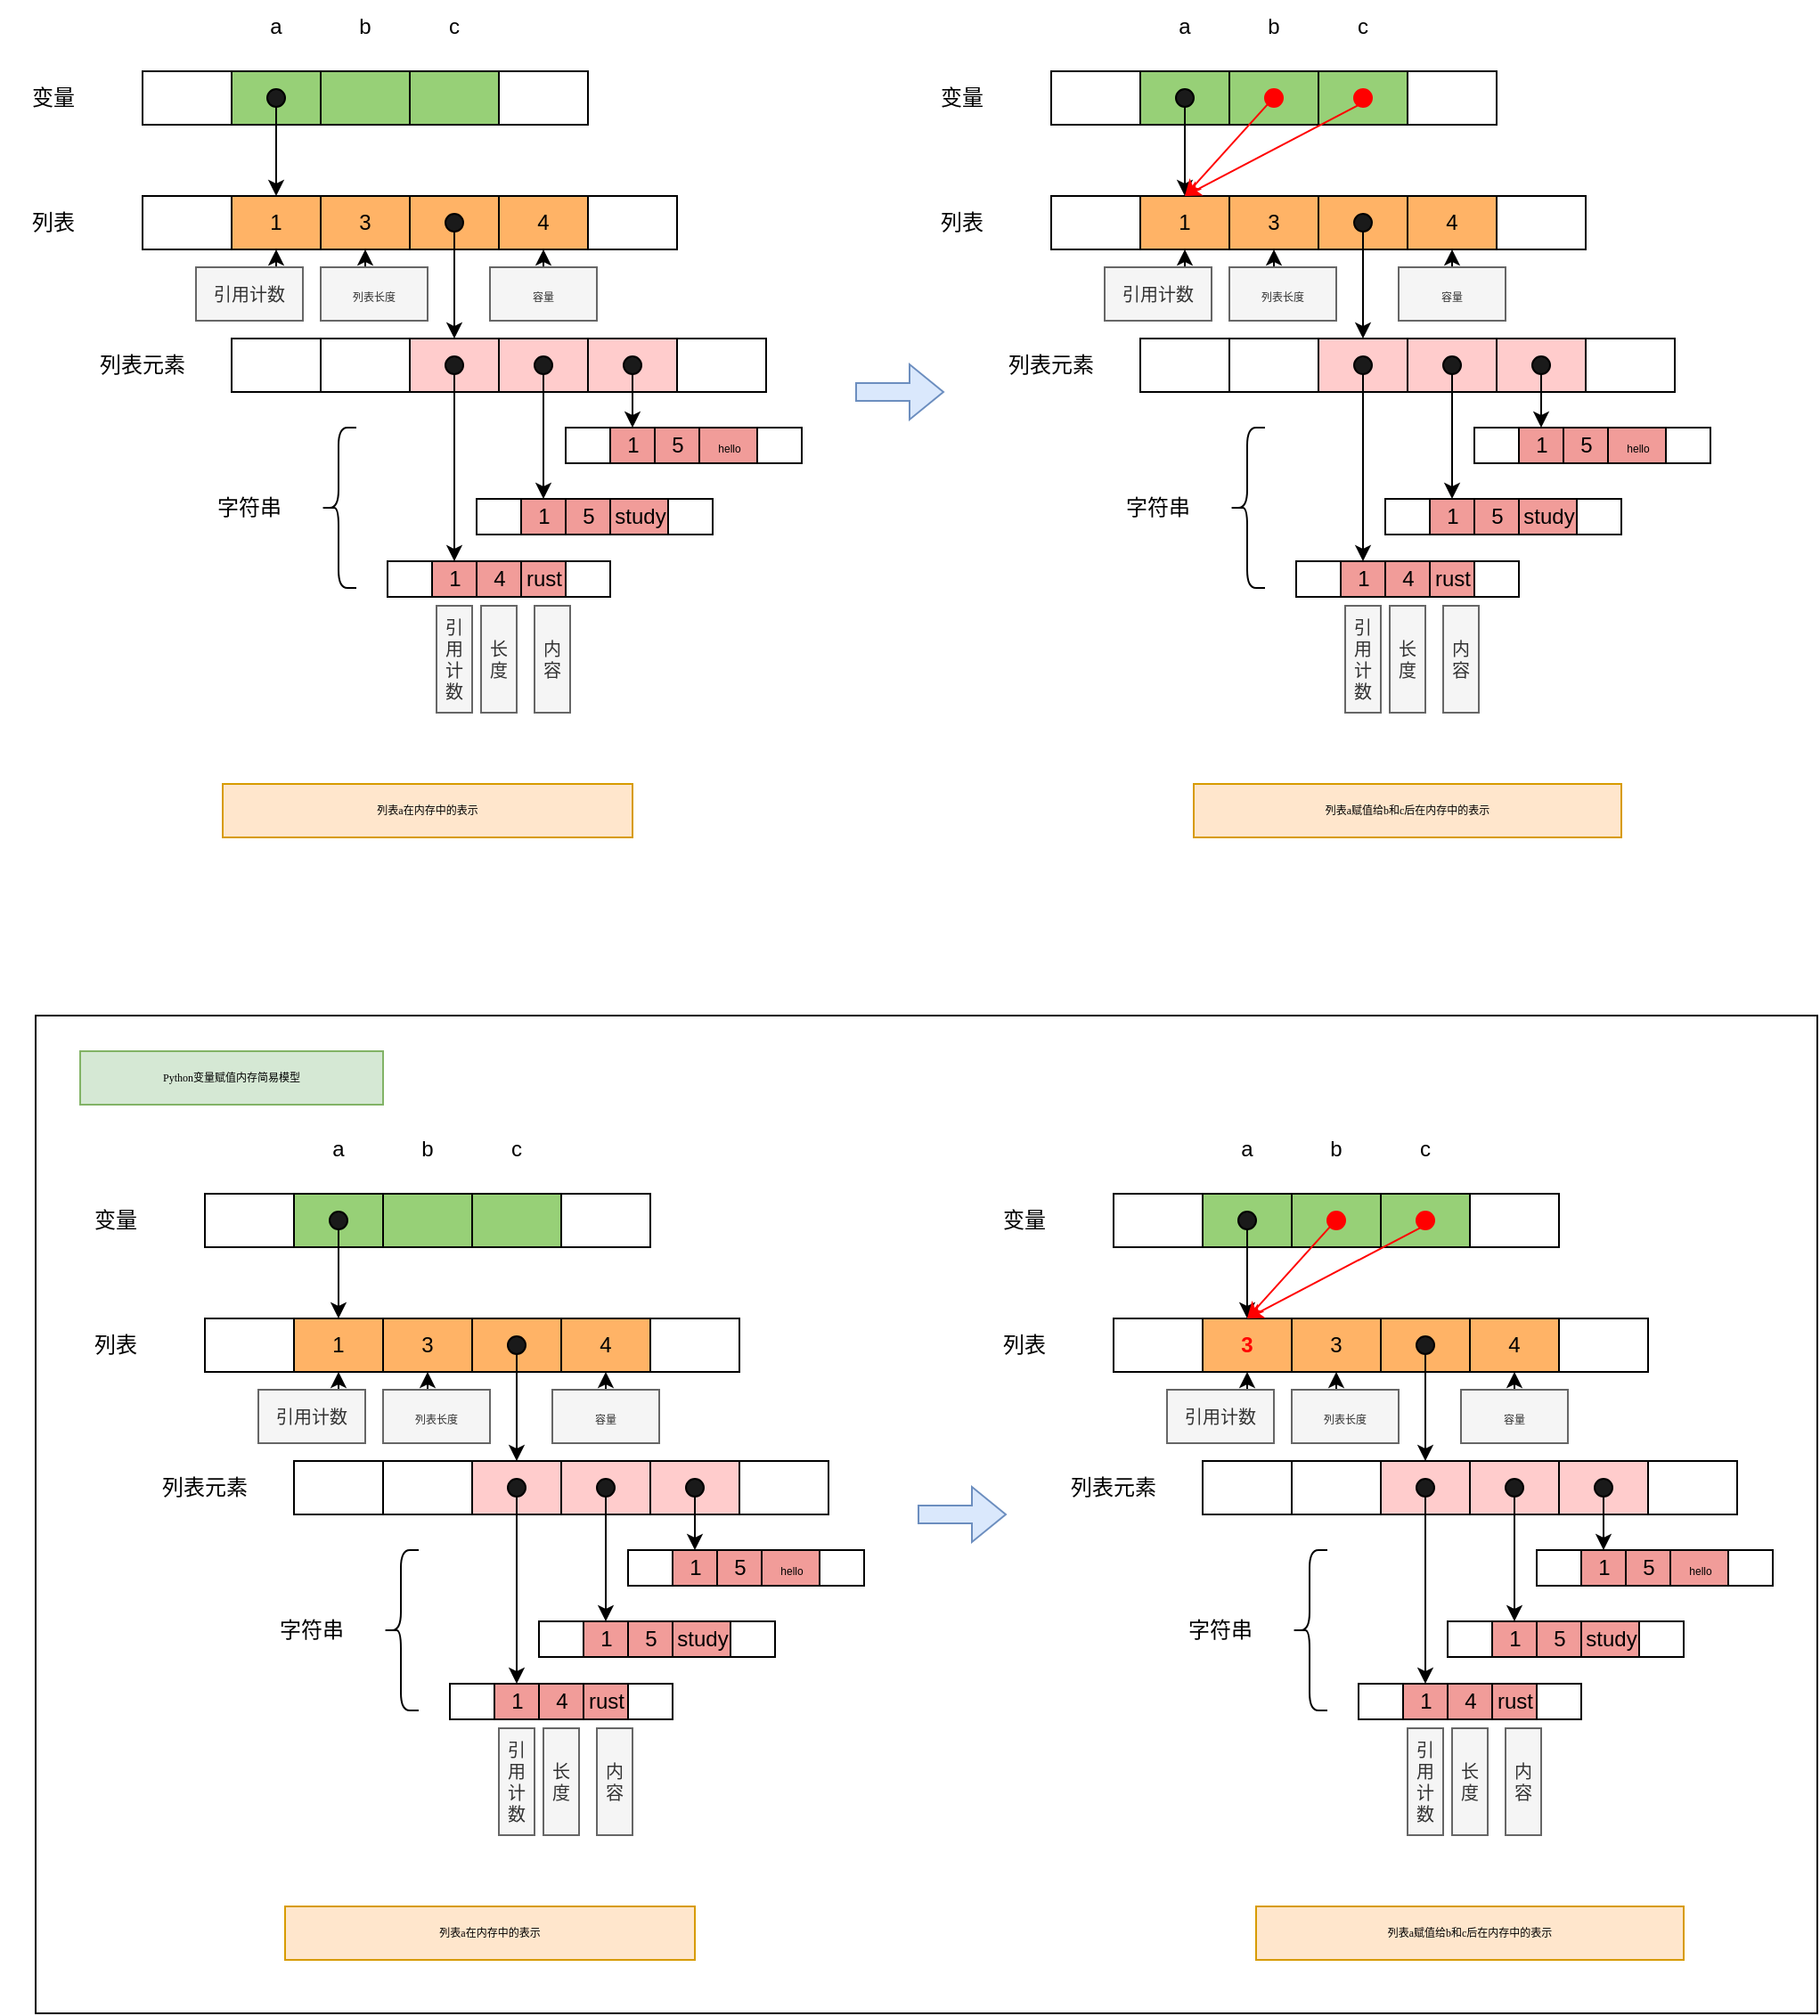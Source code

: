 <mxfile version="20.4.0" type="github">
  <diagram id="dY9aSzTucE9fL7qV33QU" name="第 1 页">
    <mxGraphModel dx="1028" dy="634" grid="1" gridSize="10" guides="1" tooltips="1" connect="1" arrows="1" fold="1" page="1" pageScale="1" pageWidth="827" pageHeight="1169" math="0" shadow="0">
      <root>
        <mxCell id="0" />
        <mxCell id="1" parent="0" />
        <mxCell id="f6hcrhnnZ-mqnc1Tao0L-2" value="" style="rounded=0;whiteSpace=wrap;html=1;" vertex="1" parent="1">
          <mxGeometry x="220" y="310" width="50" height="30" as="geometry" />
        </mxCell>
        <mxCell id="f6hcrhnnZ-mqnc1Tao0L-5" value="" style="rounded=0;whiteSpace=wrap;html=1;fillColor=#97D077;" vertex="1" parent="1">
          <mxGeometry x="270" y="310" width="50" height="30" as="geometry" />
        </mxCell>
        <mxCell id="f6hcrhnnZ-mqnc1Tao0L-6" value="" style="rounded=0;whiteSpace=wrap;html=1;fillColor=#97D077;" vertex="1" parent="1">
          <mxGeometry x="320" y="310" width="50" height="30" as="geometry" />
        </mxCell>
        <mxCell id="f6hcrhnnZ-mqnc1Tao0L-7" value="" style="rounded=0;whiteSpace=wrap;html=1;fillColor=#97D077;" vertex="1" parent="1">
          <mxGeometry x="370" y="310" width="50" height="30" as="geometry" />
        </mxCell>
        <mxCell id="f6hcrhnnZ-mqnc1Tao0L-8" value="" style="rounded=0;whiteSpace=wrap;html=1;" vertex="1" parent="1">
          <mxGeometry x="420" y="310" width="50" height="30" as="geometry" />
        </mxCell>
        <mxCell id="f6hcrhnnZ-mqnc1Tao0L-9" value="变量" style="text;html=1;strokeColor=none;fillColor=none;align=center;verticalAlign=middle;whiteSpace=wrap;rounded=0;" vertex="1" parent="1">
          <mxGeometry x="140" y="310" width="60" height="30" as="geometry" />
        </mxCell>
        <mxCell id="f6hcrhnnZ-mqnc1Tao0L-10" value="a" style="text;html=1;strokeColor=none;fillColor=none;align=center;verticalAlign=middle;whiteSpace=wrap;rounded=0;" vertex="1" parent="1">
          <mxGeometry x="265" y="270" width="60" height="30" as="geometry" />
        </mxCell>
        <mxCell id="f6hcrhnnZ-mqnc1Tao0L-11" value="b" style="text;html=1;strokeColor=none;fillColor=none;align=center;verticalAlign=middle;whiteSpace=wrap;rounded=0;" vertex="1" parent="1">
          <mxGeometry x="315" y="270" width="60" height="30" as="geometry" />
        </mxCell>
        <mxCell id="f6hcrhnnZ-mqnc1Tao0L-12" value="c" style="text;html=1;strokeColor=none;fillColor=none;align=center;verticalAlign=middle;whiteSpace=wrap;rounded=0;" vertex="1" parent="1">
          <mxGeometry x="365" y="270" width="60" height="30" as="geometry" />
        </mxCell>
        <mxCell id="f6hcrhnnZ-mqnc1Tao0L-22" value="" style="rounded=0;whiteSpace=wrap;html=1;" vertex="1" parent="1">
          <mxGeometry x="220" y="380" width="50" height="30" as="geometry" />
        </mxCell>
        <mxCell id="f6hcrhnnZ-mqnc1Tao0L-23" value="1" style="rounded=0;whiteSpace=wrap;html=1;fillColor=#FFB366;" vertex="1" parent="1">
          <mxGeometry x="270" y="380" width="50" height="30" as="geometry" />
        </mxCell>
        <mxCell id="f6hcrhnnZ-mqnc1Tao0L-24" value="3" style="rounded=0;whiteSpace=wrap;html=1;fillColor=#FFB366;" vertex="1" parent="1">
          <mxGeometry x="320" y="380" width="50" height="30" as="geometry" />
        </mxCell>
        <mxCell id="f6hcrhnnZ-mqnc1Tao0L-25" value="" style="rounded=0;whiteSpace=wrap;html=1;fillColor=#FFB366;" vertex="1" parent="1">
          <mxGeometry x="370" y="380" width="50" height="30" as="geometry" />
        </mxCell>
        <mxCell id="f6hcrhnnZ-mqnc1Tao0L-26" value="4" style="rounded=0;whiteSpace=wrap;html=1;fillColor=#FFB366;" vertex="1" parent="1">
          <mxGeometry x="420" y="380" width="50" height="30" as="geometry" />
        </mxCell>
        <mxCell id="f6hcrhnnZ-mqnc1Tao0L-30" value="" style="rounded=0;whiteSpace=wrap;html=1;" vertex="1" parent="1">
          <mxGeometry x="470" y="380" width="50" height="30" as="geometry" />
        </mxCell>
        <mxCell id="f6hcrhnnZ-mqnc1Tao0L-32" value="列表" style="text;html=1;strokeColor=none;fillColor=none;align=center;verticalAlign=middle;whiteSpace=wrap;rounded=0;" vertex="1" parent="1">
          <mxGeometry x="140" y="380" width="60" height="30" as="geometry" />
        </mxCell>
        <mxCell id="f6hcrhnnZ-mqnc1Tao0L-107" style="edgeStyle=orthogonalEdgeStyle;rounded=0;orthogonalLoop=1;jettySize=auto;html=1;exitX=0.5;exitY=0;exitDx=0;exitDy=0;entryX=0.5;entryY=1;entryDx=0;entryDy=0;fontFamily=Verdana;fontSize=6;" edge="1" parent="1" source="f6hcrhnnZ-mqnc1Tao0L-35" target="f6hcrhnnZ-mqnc1Tao0L-23">
          <mxGeometry relative="1" as="geometry" />
        </mxCell>
        <mxCell id="f6hcrhnnZ-mqnc1Tao0L-35" value="&lt;font style=&quot;font-size: 10px;&quot;&gt;引用计数&lt;/font&gt;" style="text;html=1;strokeColor=#666666;fillColor=#f5f5f5;align=center;verticalAlign=middle;whiteSpace=wrap;rounded=0;fontSize=10;fontColor=#333333;" vertex="1" parent="1">
          <mxGeometry x="250" y="420" width="60" height="30" as="geometry" />
        </mxCell>
        <mxCell id="f6hcrhnnZ-mqnc1Tao0L-106" style="edgeStyle=orthogonalEdgeStyle;rounded=0;orthogonalLoop=1;jettySize=auto;html=1;exitX=0.5;exitY=0;exitDx=0;exitDy=0;entryX=0.5;entryY=1;entryDx=0;entryDy=0;fontFamily=Verdana;fontSize=6;" edge="1" parent="1" source="f6hcrhnnZ-mqnc1Tao0L-36" target="f6hcrhnnZ-mqnc1Tao0L-24">
          <mxGeometry relative="1" as="geometry" />
        </mxCell>
        <mxCell id="f6hcrhnnZ-mqnc1Tao0L-36" value="&lt;font style=&quot;font-size: 6px;&quot;&gt;列表长度&lt;/font&gt;" style="text;html=1;strokeColor=#666666;fillColor=#f5f5f5;align=center;verticalAlign=middle;whiteSpace=wrap;rounded=0;fontColor=#333333;" vertex="1" parent="1">
          <mxGeometry x="320" y="420" width="60" height="30" as="geometry" />
        </mxCell>
        <mxCell id="f6hcrhnnZ-mqnc1Tao0L-105" style="edgeStyle=orthogonalEdgeStyle;rounded=0;orthogonalLoop=1;jettySize=auto;html=1;exitX=0.5;exitY=0;exitDx=0;exitDy=0;entryX=0.5;entryY=1;entryDx=0;entryDy=0;fontFamily=Verdana;fontSize=6;" edge="1" parent="1" source="f6hcrhnnZ-mqnc1Tao0L-38" target="f6hcrhnnZ-mqnc1Tao0L-26">
          <mxGeometry relative="1" as="geometry" />
        </mxCell>
        <mxCell id="f6hcrhnnZ-mqnc1Tao0L-38" value="&lt;font style=&quot;font-size: 6px;&quot;&gt;容量&lt;/font&gt;" style="text;html=1;strokeColor=#666666;fillColor=#f5f5f5;align=center;verticalAlign=middle;whiteSpace=wrap;rounded=0;fontColor=#333333;" vertex="1" parent="1">
          <mxGeometry x="415" y="420" width="60" height="30" as="geometry" />
        </mxCell>
        <mxCell id="f6hcrhnnZ-mqnc1Tao0L-40" value="" style="rounded=0;whiteSpace=wrap;html=1;fillColor=#FFFFFF;" vertex="1" parent="1">
          <mxGeometry x="270" y="460" width="50" height="30" as="geometry" />
        </mxCell>
        <mxCell id="f6hcrhnnZ-mqnc1Tao0L-41" value="" style="rounded=0;whiteSpace=wrap;html=1;fillColor=#FFFFFF;" vertex="1" parent="1">
          <mxGeometry x="320" y="460" width="50" height="30" as="geometry" />
        </mxCell>
        <mxCell id="f6hcrhnnZ-mqnc1Tao0L-42" value="" style="rounded=0;whiteSpace=wrap;html=1;fillColor=#FFCCCC;" vertex="1" parent="1">
          <mxGeometry x="370" y="460" width="50" height="30" as="geometry" />
        </mxCell>
        <mxCell id="f6hcrhnnZ-mqnc1Tao0L-43" value="" style="rounded=0;whiteSpace=wrap;html=1;fillColor=#FFCCCC;" vertex="1" parent="1">
          <mxGeometry x="420" y="460" width="50" height="30" as="geometry" />
        </mxCell>
        <mxCell id="f6hcrhnnZ-mqnc1Tao0L-44" value="" style="rounded=0;whiteSpace=wrap;html=1;fillColor=#FFCCCC;" vertex="1" parent="1">
          <mxGeometry x="470" y="460" width="50" height="30" as="geometry" />
        </mxCell>
        <mxCell id="f6hcrhnnZ-mqnc1Tao0L-48" value="字符串" style="text;html=1;strokeColor=none;fillColor=none;align=center;verticalAlign=middle;whiteSpace=wrap;rounded=0;" vertex="1" parent="1">
          <mxGeometry x="250" y="540" width="60" height="30" as="geometry" />
        </mxCell>
        <mxCell id="f6hcrhnnZ-mqnc1Tao0L-50" value="" style="rounded=0;whiteSpace=wrap;html=1;" vertex="1" parent="1">
          <mxGeometry x="520" y="460" width="50" height="30" as="geometry" />
        </mxCell>
        <mxCell id="f6hcrhnnZ-mqnc1Tao0L-52" value="" style="rounded=0;whiteSpace=wrap;html=1;fillColor=#FFFFFF;" vertex="1" parent="1">
          <mxGeometry x="457.5" y="510" width="25" height="20" as="geometry" />
        </mxCell>
        <mxCell id="f6hcrhnnZ-mqnc1Tao0L-60" value="1" style="rounded=0;whiteSpace=wrap;html=1;fillColor=#F19C99;" vertex="1" parent="1">
          <mxGeometry x="482.5" y="510" width="25" height="20" as="geometry" />
        </mxCell>
        <mxCell id="f6hcrhnnZ-mqnc1Tao0L-61" value="5" style="rounded=0;whiteSpace=wrap;html=1;fillColor=#F19C99;" vertex="1" parent="1">
          <mxGeometry x="507.5" y="510" width="25" height="20" as="geometry" />
        </mxCell>
        <mxCell id="f6hcrhnnZ-mqnc1Tao0L-62" value="&lt;p&gt;&lt;font style=&quot;font-size: 6px;&quot;&gt;hello&lt;/font&gt;&lt;/p&gt;" style="rounded=0;whiteSpace=wrap;html=1;fillColor=#F19C99;" vertex="1" parent="1">
          <mxGeometry x="532.5" y="510" width="32.5" height="20" as="geometry" />
        </mxCell>
        <mxCell id="f6hcrhnnZ-mqnc1Tao0L-63" value="" style="rounded=0;whiteSpace=wrap;html=1;fillColor=#FFFFFF;" vertex="1" parent="1">
          <mxGeometry x="565" y="510" width="25" height="20" as="geometry" />
        </mxCell>
        <mxCell id="f6hcrhnnZ-mqnc1Tao0L-64" value="" style="rounded=0;whiteSpace=wrap;html=1;fillColor=#FFFFFF;" vertex="1" parent="1">
          <mxGeometry x="407.5" y="550" width="25" height="20" as="geometry" />
        </mxCell>
        <mxCell id="f6hcrhnnZ-mqnc1Tao0L-65" value="1" style="rounded=0;whiteSpace=wrap;html=1;fillColor=#F19C99;" vertex="1" parent="1">
          <mxGeometry x="432.5" y="550" width="25" height="20" as="geometry" />
        </mxCell>
        <mxCell id="f6hcrhnnZ-mqnc1Tao0L-66" value="5" style="rounded=0;whiteSpace=wrap;html=1;fillColor=#F19C99;" vertex="1" parent="1">
          <mxGeometry x="457.5" y="550" width="25" height="20" as="geometry" />
        </mxCell>
        <mxCell id="f6hcrhnnZ-mqnc1Tao0L-67" value="study" style="rounded=0;whiteSpace=wrap;html=1;fillColor=#F19C99;" vertex="1" parent="1">
          <mxGeometry x="482.5" y="550" width="32.5" height="20" as="geometry" />
        </mxCell>
        <mxCell id="f6hcrhnnZ-mqnc1Tao0L-68" value="" style="rounded=0;whiteSpace=wrap;html=1;fillColor=#FFFFFF;" vertex="1" parent="1">
          <mxGeometry x="515" y="550" width="25" height="20" as="geometry" />
        </mxCell>
        <mxCell id="f6hcrhnnZ-mqnc1Tao0L-69" value="" style="rounded=0;whiteSpace=wrap;html=1;fillColor=#FFFFFF;" vertex="1" parent="1">
          <mxGeometry x="357.5" y="585" width="25" height="20" as="geometry" />
        </mxCell>
        <mxCell id="f6hcrhnnZ-mqnc1Tao0L-70" value="1" style="rounded=0;whiteSpace=wrap;html=1;fillColor=#F19C99;" vertex="1" parent="1">
          <mxGeometry x="382.5" y="585" width="25" height="20" as="geometry" />
        </mxCell>
        <mxCell id="f6hcrhnnZ-mqnc1Tao0L-71" value="4" style="rounded=0;whiteSpace=wrap;html=1;fillColor=#F19C99;" vertex="1" parent="1">
          <mxGeometry x="407.5" y="585" width="25" height="20" as="geometry" />
        </mxCell>
        <mxCell id="f6hcrhnnZ-mqnc1Tao0L-72" value="rust" style="rounded=0;whiteSpace=wrap;html=1;fillColor=#F19C99;" vertex="1" parent="1">
          <mxGeometry x="432.5" y="585" width="25" height="20" as="geometry" />
        </mxCell>
        <mxCell id="f6hcrhnnZ-mqnc1Tao0L-73" value="" style="rounded=0;whiteSpace=wrap;html=1;fillColor=#FFFFFF;" vertex="1" parent="1">
          <mxGeometry x="457.5" y="585" width="25" height="20" as="geometry" />
        </mxCell>
        <mxCell id="f6hcrhnnZ-mqnc1Tao0L-80" style="edgeStyle=orthogonalEdgeStyle;rounded=0;orthogonalLoop=1;jettySize=auto;html=1;exitX=0.5;exitY=1;exitDx=0;exitDy=0;fontFamily=Helvetica;fontSize=6;" edge="1" parent="1" source="f6hcrhnnZ-mqnc1Tao0L-42" target="f6hcrhnnZ-mqnc1Tao0L-42">
          <mxGeometry relative="1" as="geometry" />
        </mxCell>
        <mxCell id="f6hcrhnnZ-mqnc1Tao0L-85" style="edgeStyle=orthogonalEdgeStyle;rounded=0;orthogonalLoop=1;jettySize=auto;html=1;exitX=0.5;exitY=1;exitDx=0;exitDy=0;entryX=0.5;entryY=0;entryDx=0;entryDy=0;fontFamily=Helvetica;fontSize=6;" edge="1" parent="1" source="f6hcrhnnZ-mqnc1Tao0L-84" target="f6hcrhnnZ-mqnc1Tao0L-70">
          <mxGeometry relative="1" as="geometry" />
        </mxCell>
        <mxCell id="f6hcrhnnZ-mqnc1Tao0L-84" value="" style="ellipse;whiteSpace=wrap;html=1;aspect=fixed;fontFamily=Helvetica;fontSize=6;fillColor=#1A1A1A;" vertex="1" parent="1">
          <mxGeometry x="390" y="470" width="10" height="10" as="geometry" />
        </mxCell>
        <mxCell id="f6hcrhnnZ-mqnc1Tao0L-90" style="edgeStyle=orthogonalEdgeStyle;rounded=0;orthogonalLoop=1;jettySize=auto;html=1;exitX=0.5;exitY=1;exitDx=0;exitDy=0;entryX=0.5;entryY=0;entryDx=0;entryDy=0;fontFamily=Helvetica;fontSize=6;" edge="1" parent="1" source="f6hcrhnnZ-mqnc1Tao0L-86" target="f6hcrhnnZ-mqnc1Tao0L-65">
          <mxGeometry relative="1" as="geometry" />
        </mxCell>
        <mxCell id="f6hcrhnnZ-mqnc1Tao0L-86" value="" style="ellipse;whiteSpace=wrap;html=1;aspect=fixed;fontFamily=Helvetica;fontSize=6;fillColor=#1A1A1A;" vertex="1" parent="1">
          <mxGeometry x="440" y="470" width="10" height="10" as="geometry" />
        </mxCell>
        <mxCell id="f6hcrhnnZ-mqnc1Tao0L-91" style="edgeStyle=orthogonalEdgeStyle;rounded=0;orthogonalLoop=1;jettySize=auto;html=1;exitX=0.5;exitY=1;exitDx=0;exitDy=0;entryX=0.5;entryY=0;entryDx=0;entryDy=0;fontFamily=Helvetica;fontSize=6;" edge="1" parent="1" source="f6hcrhnnZ-mqnc1Tao0L-87" target="f6hcrhnnZ-mqnc1Tao0L-60">
          <mxGeometry relative="1" as="geometry" />
        </mxCell>
        <mxCell id="f6hcrhnnZ-mqnc1Tao0L-87" value="" style="ellipse;whiteSpace=wrap;html=1;aspect=fixed;fontFamily=Helvetica;fontSize=6;fillColor=#1A1A1A;" vertex="1" parent="1">
          <mxGeometry x="490" y="470" width="10" height="10" as="geometry" />
        </mxCell>
        <mxCell id="f6hcrhnnZ-mqnc1Tao0L-92" style="edgeStyle=orthogonalEdgeStyle;rounded=0;orthogonalLoop=1;jettySize=auto;html=1;exitX=0.5;exitY=1;exitDx=0;exitDy=0;entryX=0.5;entryY=0;entryDx=0;entryDy=0;fontFamily=Helvetica;fontSize=6;" edge="1" parent="1" source="f6hcrhnnZ-mqnc1Tao0L-88" target="f6hcrhnnZ-mqnc1Tao0L-42">
          <mxGeometry relative="1" as="geometry" />
        </mxCell>
        <mxCell id="f6hcrhnnZ-mqnc1Tao0L-88" value="" style="ellipse;whiteSpace=wrap;html=1;aspect=fixed;fontFamily=Helvetica;fontSize=6;fillColor=#1A1A1A;" vertex="1" parent="1">
          <mxGeometry x="390" y="390" width="10" height="10" as="geometry" />
        </mxCell>
        <mxCell id="f6hcrhnnZ-mqnc1Tao0L-93" style="edgeStyle=orthogonalEdgeStyle;rounded=0;orthogonalLoop=1;jettySize=auto;html=1;exitX=0.5;exitY=1;exitDx=0;exitDy=0;entryX=0.5;entryY=0;entryDx=0;entryDy=0;fontFamily=Helvetica;fontSize=6;" edge="1" parent="1" source="f6hcrhnnZ-mqnc1Tao0L-89" target="f6hcrhnnZ-mqnc1Tao0L-23">
          <mxGeometry relative="1" as="geometry" />
        </mxCell>
        <mxCell id="f6hcrhnnZ-mqnc1Tao0L-89" value="" style="ellipse;whiteSpace=wrap;html=1;aspect=fixed;fontFamily=Helvetica;fontSize=6;fillColor=#1A1A1A;" vertex="1" parent="1">
          <mxGeometry x="290" y="320" width="10" height="10" as="geometry" />
        </mxCell>
        <mxCell id="f6hcrhnnZ-mqnc1Tao0L-94" value="" style="shape=curlyBracket;whiteSpace=wrap;html=1;rounded=1;fontFamily=Helvetica;fontSize=6;fillColor=#1A1A1A;" vertex="1" parent="1">
          <mxGeometry x="320" y="510" width="20" height="90" as="geometry" />
        </mxCell>
        <mxCell id="f6hcrhnnZ-mqnc1Tao0L-95" value="列表元素" style="text;html=1;strokeColor=none;fillColor=none;align=center;verticalAlign=middle;whiteSpace=wrap;rounded=0;" vertex="1" parent="1">
          <mxGeometry x="190" y="460" width="60" height="30" as="geometry" />
        </mxCell>
        <mxCell id="f6hcrhnnZ-mqnc1Tao0L-109" value="&lt;font style=&quot;font-size: 10px;&quot;&gt;引用计数&lt;/font&gt;" style="text;html=1;strokeColor=#666666;fillColor=#f5f5f5;align=center;verticalAlign=middle;whiteSpace=wrap;rounded=0;fontSize=10;fontColor=#333333;" vertex="1" parent="1">
          <mxGeometry x="385" y="610" width="20" height="60" as="geometry" />
        </mxCell>
        <mxCell id="f6hcrhnnZ-mqnc1Tao0L-110" value="&lt;font style=&quot;font-size: 10px;&quot;&gt;长度&lt;/font&gt;" style="text;html=1;strokeColor=#666666;fillColor=#f5f5f5;align=center;verticalAlign=middle;whiteSpace=wrap;rounded=0;fontSize=10;fontColor=#333333;" vertex="1" parent="1">
          <mxGeometry x="410" y="610" width="20" height="60" as="geometry" />
        </mxCell>
        <mxCell id="f6hcrhnnZ-mqnc1Tao0L-111" value="内容" style="text;html=1;strokeColor=#666666;fillColor=#f5f5f5;align=center;verticalAlign=middle;whiteSpace=wrap;rounded=0;fontSize=10;fontColor=#333333;" vertex="1" parent="1">
          <mxGeometry x="440" y="610" width="20" height="60" as="geometry" />
        </mxCell>
        <mxCell id="f6hcrhnnZ-mqnc1Tao0L-112" value="" style="rounded=0;whiteSpace=wrap;html=1;" vertex="1" parent="1">
          <mxGeometry x="730" y="310" width="50" height="30" as="geometry" />
        </mxCell>
        <mxCell id="f6hcrhnnZ-mqnc1Tao0L-113" value="" style="rounded=0;whiteSpace=wrap;html=1;fillColor=#97D077;" vertex="1" parent="1">
          <mxGeometry x="780" y="310" width="50" height="30" as="geometry" />
        </mxCell>
        <mxCell id="f6hcrhnnZ-mqnc1Tao0L-114" value="" style="rounded=0;whiteSpace=wrap;html=1;fillColor=#97D077;" vertex="1" parent="1">
          <mxGeometry x="830" y="310" width="50" height="30" as="geometry" />
        </mxCell>
        <mxCell id="f6hcrhnnZ-mqnc1Tao0L-115" value="" style="rounded=0;whiteSpace=wrap;html=1;fillColor=#97D077;" vertex="1" parent="1">
          <mxGeometry x="880" y="310" width="50" height="30" as="geometry" />
        </mxCell>
        <mxCell id="f6hcrhnnZ-mqnc1Tao0L-116" value="" style="rounded=0;whiteSpace=wrap;html=1;" vertex="1" parent="1">
          <mxGeometry x="930" y="310" width="50" height="30" as="geometry" />
        </mxCell>
        <mxCell id="f6hcrhnnZ-mqnc1Tao0L-117" value="变量" style="text;html=1;strokeColor=none;fillColor=none;align=center;verticalAlign=middle;whiteSpace=wrap;rounded=0;" vertex="1" parent="1">
          <mxGeometry x="650" y="310" width="60" height="30" as="geometry" />
        </mxCell>
        <mxCell id="f6hcrhnnZ-mqnc1Tao0L-118" value="a" style="text;html=1;strokeColor=none;fillColor=none;align=center;verticalAlign=middle;whiteSpace=wrap;rounded=0;" vertex="1" parent="1">
          <mxGeometry x="775" y="270" width="60" height="30" as="geometry" />
        </mxCell>
        <mxCell id="f6hcrhnnZ-mqnc1Tao0L-119" value="b" style="text;html=1;strokeColor=none;fillColor=none;align=center;verticalAlign=middle;whiteSpace=wrap;rounded=0;" vertex="1" parent="1">
          <mxGeometry x="825" y="270" width="60" height="30" as="geometry" />
        </mxCell>
        <mxCell id="f6hcrhnnZ-mqnc1Tao0L-120" value="c" style="text;html=1;strokeColor=none;fillColor=none;align=center;verticalAlign=middle;whiteSpace=wrap;rounded=0;" vertex="1" parent="1">
          <mxGeometry x="875" y="270" width="60" height="30" as="geometry" />
        </mxCell>
        <mxCell id="f6hcrhnnZ-mqnc1Tao0L-121" value="" style="rounded=0;whiteSpace=wrap;html=1;" vertex="1" parent="1">
          <mxGeometry x="730" y="380" width="50" height="30" as="geometry" />
        </mxCell>
        <mxCell id="f6hcrhnnZ-mqnc1Tao0L-122" value="1" style="rounded=0;whiteSpace=wrap;html=1;fillColor=#FFB366;" vertex="1" parent="1">
          <mxGeometry x="780" y="380" width="50" height="30" as="geometry" />
        </mxCell>
        <mxCell id="f6hcrhnnZ-mqnc1Tao0L-123" value="3" style="rounded=0;whiteSpace=wrap;html=1;fillColor=#FFB366;" vertex="1" parent="1">
          <mxGeometry x="830" y="380" width="50" height="30" as="geometry" />
        </mxCell>
        <mxCell id="f6hcrhnnZ-mqnc1Tao0L-124" value="" style="rounded=0;whiteSpace=wrap;html=1;fillColor=#FFB366;" vertex="1" parent="1">
          <mxGeometry x="880" y="380" width="50" height="30" as="geometry" />
        </mxCell>
        <mxCell id="f6hcrhnnZ-mqnc1Tao0L-125" value="4" style="rounded=0;whiteSpace=wrap;html=1;fillColor=#FFB366;" vertex="1" parent="1">
          <mxGeometry x="930" y="380" width="50" height="30" as="geometry" />
        </mxCell>
        <mxCell id="f6hcrhnnZ-mqnc1Tao0L-126" value="" style="rounded=0;whiteSpace=wrap;html=1;" vertex="1" parent="1">
          <mxGeometry x="980" y="380" width="50" height="30" as="geometry" />
        </mxCell>
        <mxCell id="f6hcrhnnZ-mqnc1Tao0L-127" value="列表" style="text;html=1;strokeColor=none;fillColor=none;align=center;verticalAlign=middle;whiteSpace=wrap;rounded=0;" vertex="1" parent="1">
          <mxGeometry x="650" y="380" width="60" height="30" as="geometry" />
        </mxCell>
        <mxCell id="f6hcrhnnZ-mqnc1Tao0L-128" style="edgeStyle=orthogonalEdgeStyle;rounded=0;orthogonalLoop=1;jettySize=auto;html=1;exitX=0.5;exitY=0;exitDx=0;exitDy=0;entryX=0.5;entryY=1;entryDx=0;entryDy=0;fontFamily=Verdana;fontSize=6;" edge="1" parent="1" source="f6hcrhnnZ-mqnc1Tao0L-129" target="f6hcrhnnZ-mqnc1Tao0L-122">
          <mxGeometry relative="1" as="geometry" />
        </mxCell>
        <mxCell id="f6hcrhnnZ-mqnc1Tao0L-129" value="&lt;font style=&quot;font-size: 10px;&quot;&gt;引用计数&lt;/font&gt;" style="text;html=1;strokeColor=#666666;fillColor=#f5f5f5;align=center;verticalAlign=middle;whiteSpace=wrap;rounded=0;fontSize=10;fontColor=#333333;" vertex="1" parent="1">
          <mxGeometry x="760" y="420" width="60" height="30" as="geometry" />
        </mxCell>
        <mxCell id="f6hcrhnnZ-mqnc1Tao0L-130" style="edgeStyle=orthogonalEdgeStyle;rounded=0;orthogonalLoop=1;jettySize=auto;html=1;exitX=0.5;exitY=0;exitDx=0;exitDy=0;entryX=0.5;entryY=1;entryDx=0;entryDy=0;fontFamily=Verdana;fontSize=6;" edge="1" parent="1" source="f6hcrhnnZ-mqnc1Tao0L-131" target="f6hcrhnnZ-mqnc1Tao0L-123">
          <mxGeometry relative="1" as="geometry" />
        </mxCell>
        <mxCell id="f6hcrhnnZ-mqnc1Tao0L-131" value="&lt;font style=&quot;font-size: 6px;&quot;&gt;列表长度&lt;/font&gt;" style="text;html=1;strokeColor=#666666;fillColor=#f5f5f5;align=center;verticalAlign=middle;whiteSpace=wrap;rounded=0;fontColor=#333333;" vertex="1" parent="1">
          <mxGeometry x="830" y="420" width="60" height="30" as="geometry" />
        </mxCell>
        <mxCell id="f6hcrhnnZ-mqnc1Tao0L-132" style="edgeStyle=orthogonalEdgeStyle;rounded=0;orthogonalLoop=1;jettySize=auto;html=1;exitX=0.5;exitY=0;exitDx=0;exitDy=0;entryX=0.5;entryY=1;entryDx=0;entryDy=0;fontFamily=Verdana;fontSize=6;" edge="1" parent="1" source="f6hcrhnnZ-mqnc1Tao0L-133" target="f6hcrhnnZ-mqnc1Tao0L-125">
          <mxGeometry relative="1" as="geometry" />
        </mxCell>
        <mxCell id="f6hcrhnnZ-mqnc1Tao0L-133" value="&lt;font style=&quot;font-size: 6px;&quot;&gt;容量&lt;/font&gt;" style="text;html=1;strokeColor=#666666;fillColor=#f5f5f5;align=center;verticalAlign=middle;whiteSpace=wrap;rounded=0;fontColor=#333333;" vertex="1" parent="1">
          <mxGeometry x="925" y="420" width="60" height="30" as="geometry" />
        </mxCell>
        <mxCell id="f6hcrhnnZ-mqnc1Tao0L-134" value="" style="rounded=0;whiteSpace=wrap;html=1;fillColor=#FFFFFF;" vertex="1" parent="1">
          <mxGeometry x="780" y="460" width="50" height="30" as="geometry" />
        </mxCell>
        <mxCell id="f6hcrhnnZ-mqnc1Tao0L-135" value="" style="rounded=0;whiteSpace=wrap;html=1;fillColor=#FFFFFF;" vertex="1" parent="1">
          <mxGeometry x="830" y="460" width="50" height="30" as="geometry" />
        </mxCell>
        <mxCell id="f6hcrhnnZ-mqnc1Tao0L-136" value="" style="rounded=0;whiteSpace=wrap;html=1;fillColor=#FFCCCC;" vertex="1" parent="1">
          <mxGeometry x="880" y="460" width="50" height="30" as="geometry" />
        </mxCell>
        <mxCell id="f6hcrhnnZ-mqnc1Tao0L-137" value="" style="rounded=0;whiteSpace=wrap;html=1;fillColor=#FFCCCC;" vertex="1" parent="1">
          <mxGeometry x="930" y="460" width="50" height="30" as="geometry" />
        </mxCell>
        <mxCell id="f6hcrhnnZ-mqnc1Tao0L-138" value="" style="rounded=0;whiteSpace=wrap;html=1;fillColor=#FFCCCC;" vertex="1" parent="1">
          <mxGeometry x="980" y="460" width="50" height="30" as="geometry" />
        </mxCell>
        <mxCell id="f6hcrhnnZ-mqnc1Tao0L-139" value="字符串" style="text;html=1;strokeColor=none;fillColor=none;align=center;verticalAlign=middle;whiteSpace=wrap;rounded=0;" vertex="1" parent="1">
          <mxGeometry x="760" y="540" width="60" height="30" as="geometry" />
        </mxCell>
        <mxCell id="f6hcrhnnZ-mqnc1Tao0L-140" value="" style="rounded=0;whiteSpace=wrap;html=1;" vertex="1" parent="1">
          <mxGeometry x="1030" y="460" width="50" height="30" as="geometry" />
        </mxCell>
        <mxCell id="f6hcrhnnZ-mqnc1Tao0L-141" value="" style="rounded=0;whiteSpace=wrap;html=1;fillColor=#FFFFFF;" vertex="1" parent="1">
          <mxGeometry x="967.5" y="510" width="25" height="20" as="geometry" />
        </mxCell>
        <mxCell id="f6hcrhnnZ-mqnc1Tao0L-142" value="1" style="rounded=0;whiteSpace=wrap;html=1;fillColor=#F19C99;" vertex="1" parent="1">
          <mxGeometry x="992.5" y="510" width="25" height="20" as="geometry" />
        </mxCell>
        <mxCell id="f6hcrhnnZ-mqnc1Tao0L-143" value="5" style="rounded=0;whiteSpace=wrap;html=1;fillColor=#F19C99;" vertex="1" parent="1">
          <mxGeometry x="1017.5" y="510" width="25" height="20" as="geometry" />
        </mxCell>
        <mxCell id="f6hcrhnnZ-mqnc1Tao0L-144" value="&lt;p&gt;&lt;font style=&quot;font-size: 6px;&quot;&gt;hello&lt;/font&gt;&lt;/p&gt;" style="rounded=0;whiteSpace=wrap;html=1;fillColor=#F19C99;" vertex="1" parent="1">
          <mxGeometry x="1042.5" y="510" width="32.5" height="20" as="geometry" />
        </mxCell>
        <mxCell id="f6hcrhnnZ-mqnc1Tao0L-145" value="" style="rounded=0;whiteSpace=wrap;html=1;fillColor=#FFFFFF;" vertex="1" parent="1">
          <mxGeometry x="1075" y="510" width="25" height="20" as="geometry" />
        </mxCell>
        <mxCell id="f6hcrhnnZ-mqnc1Tao0L-146" value="" style="rounded=0;whiteSpace=wrap;html=1;fillColor=#FFFFFF;" vertex="1" parent="1">
          <mxGeometry x="917.5" y="550" width="25" height="20" as="geometry" />
        </mxCell>
        <mxCell id="f6hcrhnnZ-mqnc1Tao0L-147" value="1" style="rounded=0;whiteSpace=wrap;html=1;fillColor=#F19C99;" vertex="1" parent="1">
          <mxGeometry x="942.5" y="550" width="25" height="20" as="geometry" />
        </mxCell>
        <mxCell id="f6hcrhnnZ-mqnc1Tao0L-148" value="5" style="rounded=0;whiteSpace=wrap;html=1;fillColor=#F19C99;" vertex="1" parent="1">
          <mxGeometry x="967.5" y="550" width="25" height="20" as="geometry" />
        </mxCell>
        <mxCell id="f6hcrhnnZ-mqnc1Tao0L-149" value="study" style="rounded=0;whiteSpace=wrap;html=1;fillColor=#F19C99;" vertex="1" parent="1">
          <mxGeometry x="992.5" y="550" width="32.5" height="20" as="geometry" />
        </mxCell>
        <mxCell id="f6hcrhnnZ-mqnc1Tao0L-150" value="" style="rounded=0;whiteSpace=wrap;html=1;fillColor=#FFFFFF;" vertex="1" parent="1">
          <mxGeometry x="1025" y="550" width="25" height="20" as="geometry" />
        </mxCell>
        <mxCell id="f6hcrhnnZ-mqnc1Tao0L-151" value="" style="rounded=0;whiteSpace=wrap;html=1;fillColor=#FFFFFF;" vertex="1" parent="1">
          <mxGeometry x="867.5" y="585" width="25" height="20" as="geometry" />
        </mxCell>
        <mxCell id="f6hcrhnnZ-mqnc1Tao0L-152" value="1" style="rounded=0;whiteSpace=wrap;html=1;fillColor=#F19C99;" vertex="1" parent="1">
          <mxGeometry x="892.5" y="585" width="25" height="20" as="geometry" />
        </mxCell>
        <mxCell id="f6hcrhnnZ-mqnc1Tao0L-153" value="4" style="rounded=0;whiteSpace=wrap;html=1;fillColor=#F19C99;" vertex="1" parent="1">
          <mxGeometry x="917.5" y="585" width="25" height="20" as="geometry" />
        </mxCell>
        <mxCell id="f6hcrhnnZ-mqnc1Tao0L-154" value="rust" style="rounded=0;whiteSpace=wrap;html=1;fillColor=#F19C99;" vertex="1" parent="1">
          <mxGeometry x="942.5" y="585" width="25" height="20" as="geometry" />
        </mxCell>
        <mxCell id="f6hcrhnnZ-mqnc1Tao0L-155" value="" style="rounded=0;whiteSpace=wrap;html=1;fillColor=#FFFFFF;" vertex="1" parent="1">
          <mxGeometry x="967.5" y="585" width="25" height="20" as="geometry" />
        </mxCell>
        <mxCell id="f6hcrhnnZ-mqnc1Tao0L-156" style="edgeStyle=orthogonalEdgeStyle;rounded=0;orthogonalLoop=1;jettySize=auto;html=1;exitX=0.5;exitY=1;exitDx=0;exitDy=0;fontFamily=Helvetica;fontSize=6;" edge="1" parent="1" source="f6hcrhnnZ-mqnc1Tao0L-136" target="f6hcrhnnZ-mqnc1Tao0L-136">
          <mxGeometry relative="1" as="geometry" />
        </mxCell>
        <mxCell id="f6hcrhnnZ-mqnc1Tao0L-157" style="edgeStyle=orthogonalEdgeStyle;rounded=0;orthogonalLoop=1;jettySize=auto;html=1;exitX=0.5;exitY=1;exitDx=0;exitDy=0;entryX=0.5;entryY=0;entryDx=0;entryDy=0;fontFamily=Helvetica;fontSize=6;" edge="1" parent="1" source="f6hcrhnnZ-mqnc1Tao0L-158" target="f6hcrhnnZ-mqnc1Tao0L-152">
          <mxGeometry relative="1" as="geometry" />
        </mxCell>
        <mxCell id="f6hcrhnnZ-mqnc1Tao0L-158" value="" style="ellipse;whiteSpace=wrap;html=1;aspect=fixed;fontFamily=Helvetica;fontSize=6;fillColor=#1A1A1A;" vertex="1" parent="1">
          <mxGeometry x="900" y="470" width="10" height="10" as="geometry" />
        </mxCell>
        <mxCell id="f6hcrhnnZ-mqnc1Tao0L-159" style="edgeStyle=orthogonalEdgeStyle;rounded=0;orthogonalLoop=1;jettySize=auto;html=1;exitX=0.5;exitY=1;exitDx=0;exitDy=0;entryX=0.5;entryY=0;entryDx=0;entryDy=0;fontFamily=Helvetica;fontSize=6;" edge="1" parent="1" source="f6hcrhnnZ-mqnc1Tao0L-160" target="f6hcrhnnZ-mqnc1Tao0L-147">
          <mxGeometry relative="1" as="geometry" />
        </mxCell>
        <mxCell id="f6hcrhnnZ-mqnc1Tao0L-160" value="" style="ellipse;whiteSpace=wrap;html=1;aspect=fixed;fontFamily=Helvetica;fontSize=6;fillColor=#1A1A1A;" vertex="1" parent="1">
          <mxGeometry x="950" y="470" width="10" height="10" as="geometry" />
        </mxCell>
        <mxCell id="f6hcrhnnZ-mqnc1Tao0L-161" style="edgeStyle=orthogonalEdgeStyle;rounded=0;orthogonalLoop=1;jettySize=auto;html=1;exitX=0.5;exitY=1;exitDx=0;exitDy=0;entryX=0.5;entryY=0;entryDx=0;entryDy=0;fontFamily=Helvetica;fontSize=6;" edge="1" parent="1" source="f6hcrhnnZ-mqnc1Tao0L-162" target="f6hcrhnnZ-mqnc1Tao0L-142">
          <mxGeometry relative="1" as="geometry" />
        </mxCell>
        <mxCell id="f6hcrhnnZ-mqnc1Tao0L-162" value="" style="ellipse;whiteSpace=wrap;html=1;aspect=fixed;fontFamily=Helvetica;fontSize=6;fillColor=#1A1A1A;" vertex="1" parent="1">
          <mxGeometry x="1000" y="470" width="10" height="10" as="geometry" />
        </mxCell>
        <mxCell id="f6hcrhnnZ-mqnc1Tao0L-163" style="edgeStyle=orthogonalEdgeStyle;rounded=0;orthogonalLoop=1;jettySize=auto;html=1;exitX=0.5;exitY=1;exitDx=0;exitDy=0;entryX=0.5;entryY=0;entryDx=0;entryDy=0;fontFamily=Helvetica;fontSize=6;" edge="1" parent="1" source="f6hcrhnnZ-mqnc1Tao0L-164" target="f6hcrhnnZ-mqnc1Tao0L-136">
          <mxGeometry relative="1" as="geometry" />
        </mxCell>
        <mxCell id="f6hcrhnnZ-mqnc1Tao0L-164" value="" style="ellipse;whiteSpace=wrap;html=1;aspect=fixed;fontFamily=Helvetica;fontSize=6;fillColor=#1A1A1A;" vertex="1" parent="1">
          <mxGeometry x="900" y="390" width="10" height="10" as="geometry" />
        </mxCell>
        <mxCell id="f6hcrhnnZ-mqnc1Tao0L-165" style="edgeStyle=orthogonalEdgeStyle;rounded=0;orthogonalLoop=1;jettySize=auto;html=1;exitX=0.5;exitY=1;exitDx=0;exitDy=0;entryX=0.5;entryY=0;entryDx=0;entryDy=0;fontFamily=Helvetica;fontSize=6;" edge="1" parent="1" source="f6hcrhnnZ-mqnc1Tao0L-166" target="f6hcrhnnZ-mqnc1Tao0L-122">
          <mxGeometry relative="1" as="geometry" />
        </mxCell>
        <mxCell id="f6hcrhnnZ-mqnc1Tao0L-166" value="" style="ellipse;whiteSpace=wrap;html=1;aspect=fixed;fontFamily=Helvetica;fontSize=6;fillColor=#1A1A1A;" vertex="1" parent="1">
          <mxGeometry x="800" y="320" width="10" height="10" as="geometry" />
        </mxCell>
        <mxCell id="f6hcrhnnZ-mqnc1Tao0L-167" value="" style="shape=curlyBracket;whiteSpace=wrap;html=1;rounded=1;fontFamily=Helvetica;fontSize=6;fillColor=#1A1A1A;" vertex="1" parent="1">
          <mxGeometry x="830" y="510" width="20" height="90" as="geometry" />
        </mxCell>
        <mxCell id="f6hcrhnnZ-mqnc1Tao0L-168" value="列表元素" style="text;html=1;strokeColor=none;fillColor=none;align=center;verticalAlign=middle;whiteSpace=wrap;rounded=0;" vertex="1" parent="1">
          <mxGeometry x="700" y="460" width="60" height="30" as="geometry" />
        </mxCell>
        <mxCell id="f6hcrhnnZ-mqnc1Tao0L-169" value="&lt;font style=&quot;font-size: 10px;&quot;&gt;引用计数&lt;/font&gt;" style="text;html=1;strokeColor=#666666;fillColor=#f5f5f5;align=center;verticalAlign=middle;whiteSpace=wrap;rounded=0;fontSize=10;fontColor=#333333;" vertex="1" parent="1">
          <mxGeometry x="895" y="610" width="20" height="60" as="geometry" />
        </mxCell>
        <mxCell id="f6hcrhnnZ-mqnc1Tao0L-170" value="&lt;font style=&quot;font-size: 10px;&quot;&gt;长度&lt;/font&gt;" style="text;html=1;strokeColor=#666666;fillColor=#f5f5f5;align=center;verticalAlign=middle;whiteSpace=wrap;rounded=0;fontSize=10;fontColor=#333333;" vertex="1" parent="1">
          <mxGeometry x="920" y="610" width="20" height="60" as="geometry" />
        </mxCell>
        <mxCell id="f6hcrhnnZ-mqnc1Tao0L-171" value="内容" style="text;html=1;strokeColor=#666666;fillColor=#f5f5f5;align=center;verticalAlign=middle;whiteSpace=wrap;rounded=0;fontSize=10;fontColor=#333333;" vertex="1" parent="1">
          <mxGeometry x="950" y="610" width="20" height="60" as="geometry" />
        </mxCell>
        <mxCell id="f6hcrhnnZ-mqnc1Tao0L-172" value="" style="ellipse;whiteSpace=wrap;html=1;aspect=fixed;fontFamily=Helvetica;fontSize=6;fillColor=#FF0000;strokeColor=#FF0000;" vertex="1" parent="1">
          <mxGeometry x="850" y="320" width="10" height="10" as="geometry" />
        </mxCell>
        <mxCell id="f6hcrhnnZ-mqnc1Tao0L-173" value="" style="ellipse;whiteSpace=wrap;html=1;aspect=fixed;fontFamily=Helvetica;fontSize=6;fillColor=#FF0000;strokeColor=#FF0000;" vertex="1" parent="1">
          <mxGeometry x="900" y="320" width="10" height="10" as="geometry" />
        </mxCell>
        <mxCell id="f6hcrhnnZ-mqnc1Tao0L-175" value="" style="endArrow=classic;html=1;rounded=0;fontFamily=Verdana;fontSize=6;exitX=0;exitY=1;exitDx=0;exitDy=0;entryX=0.5;entryY=0;entryDx=0;entryDy=0;strokeColor=#FF0000;" edge="1" parent="1" source="f6hcrhnnZ-mqnc1Tao0L-172" target="f6hcrhnnZ-mqnc1Tao0L-122">
          <mxGeometry width="50" height="50" relative="1" as="geometry">
            <mxPoint x="850" y="350" as="sourcePoint" />
            <mxPoint x="800" y="380" as="targetPoint" />
          </mxGeometry>
        </mxCell>
        <mxCell id="f6hcrhnnZ-mqnc1Tao0L-178" value="" style="endArrow=classic;html=1;rounded=0;fontFamily=Verdana;fontSize=6;exitX=0;exitY=1;exitDx=0;exitDy=0;entryX=0.5;entryY=0;entryDx=0;entryDy=0;strokeColor=#FF0000;" edge="1" parent="1" target="f6hcrhnnZ-mqnc1Tao0L-122">
          <mxGeometry width="50" height="50" relative="1" as="geometry">
            <mxPoint x="903.234" y="328.536" as="sourcePoint" />
            <mxPoint x="856.77" y="380" as="targetPoint" />
          </mxGeometry>
        </mxCell>
        <mxCell id="f6hcrhnnZ-mqnc1Tao0L-179" value="" style="shape=flexArrow;endArrow=classic;html=1;rounded=0;strokeColor=#6c8ebf;fontFamily=Verdana;fontSize=6;fillColor=#dae8fc;" edge="1" parent="1">
          <mxGeometry width="50" height="50" relative="1" as="geometry">
            <mxPoint x="620" y="490" as="sourcePoint" />
            <mxPoint x="670" y="490" as="targetPoint" />
          </mxGeometry>
        </mxCell>
        <mxCell id="f6hcrhnnZ-mqnc1Tao0L-180" value="列表a在内存中的表示" style="rounded=0;whiteSpace=wrap;html=1;strokeColor=#d79b00;fontFamily=Verdana;fontSize=6;fillColor=#ffe6cc;" vertex="1" parent="1">
          <mxGeometry x="265" y="710" width="230" height="30" as="geometry" />
        </mxCell>
        <mxCell id="f6hcrhnnZ-mqnc1Tao0L-181" value="列表a赋值给b和c后在内存中的表示" style="rounded=0;whiteSpace=wrap;html=1;strokeColor=#d79b00;fontFamily=Verdana;fontSize=6;fillColor=#ffe6cc;" vertex="1" parent="1">
          <mxGeometry x="810" y="710" width="240" height="30" as="geometry" />
        </mxCell>
        <mxCell id="f6hcrhnnZ-mqnc1Tao0L-182" value="" style="rounded=0;whiteSpace=wrap;html=1;fontFamily=Verdana;fontSize=6;" vertex="1" parent="1">
          <mxGeometry x="160" y="840" width="1000" height="560" as="geometry" />
        </mxCell>
        <mxCell id="f6hcrhnnZ-mqnc1Tao0L-183" value="" style="rounded=0;whiteSpace=wrap;html=1;" vertex="1" parent="1">
          <mxGeometry x="255" y="940" width="50" height="30" as="geometry" />
        </mxCell>
        <mxCell id="f6hcrhnnZ-mqnc1Tao0L-184" value="" style="rounded=0;whiteSpace=wrap;html=1;fillColor=#97D077;" vertex="1" parent="1">
          <mxGeometry x="305" y="940" width="50" height="30" as="geometry" />
        </mxCell>
        <mxCell id="f6hcrhnnZ-mqnc1Tao0L-185" value="" style="rounded=0;whiteSpace=wrap;html=1;fillColor=#97D077;" vertex="1" parent="1">
          <mxGeometry x="355" y="940" width="50" height="30" as="geometry" />
        </mxCell>
        <mxCell id="f6hcrhnnZ-mqnc1Tao0L-186" value="" style="rounded=0;whiteSpace=wrap;html=1;fillColor=#97D077;" vertex="1" parent="1">
          <mxGeometry x="405" y="940" width="50" height="30" as="geometry" />
        </mxCell>
        <mxCell id="f6hcrhnnZ-mqnc1Tao0L-187" value="" style="rounded=0;whiteSpace=wrap;html=1;" vertex="1" parent="1">
          <mxGeometry x="455" y="940" width="50" height="30" as="geometry" />
        </mxCell>
        <mxCell id="f6hcrhnnZ-mqnc1Tao0L-188" value="变量" style="text;html=1;strokeColor=none;fillColor=none;align=center;verticalAlign=middle;whiteSpace=wrap;rounded=0;" vertex="1" parent="1">
          <mxGeometry x="175" y="940" width="60" height="30" as="geometry" />
        </mxCell>
        <mxCell id="f6hcrhnnZ-mqnc1Tao0L-189" value="a" style="text;html=1;strokeColor=none;fillColor=none;align=center;verticalAlign=middle;whiteSpace=wrap;rounded=0;" vertex="1" parent="1">
          <mxGeometry x="300" y="900" width="60" height="30" as="geometry" />
        </mxCell>
        <mxCell id="f6hcrhnnZ-mqnc1Tao0L-190" value="b" style="text;html=1;strokeColor=none;fillColor=none;align=center;verticalAlign=middle;whiteSpace=wrap;rounded=0;" vertex="1" parent="1">
          <mxGeometry x="350" y="900" width="60" height="30" as="geometry" />
        </mxCell>
        <mxCell id="f6hcrhnnZ-mqnc1Tao0L-191" value="c" style="text;html=1;strokeColor=none;fillColor=none;align=center;verticalAlign=middle;whiteSpace=wrap;rounded=0;" vertex="1" parent="1">
          <mxGeometry x="400" y="900" width="60" height="30" as="geometry" />
        </mxCell>
        <mxCell id="f6hcrhnnZ-mqnc1Tao0L-192" value="" style="rounded=0;whiteSpace=wrap;html=1;" vertex="1" parent="1">
          <mxGeometry x="255" y="1010" width="50" height="30" as="geometry" />
        </mxCell>
        <mxCell id="f6hcrhnnZ-mqnc1Tao0L-193" value="1" style="rounded=0;whiteSpace=wrap;html=1;fillColor=#FFB366;" vertex="1" parent="1">
          <mxGeometry x="305" y="1010" width="50" height="30" as="geometry" />
        </mxCell>
        <mxCell id="f6hcrhnnZ-mqnc1Tao0L-194" value="3" style="rounded=0;whiteSpace=wrap;html=1;fillColor=#FFB366;" vertex="1" parent="1">
          <mxGeometry x="355" y="1010" width="50" height="30" as="geometry" />
        </mxCell>
        <mxCell id="f6hcrhnnZ-mqnc1Tao0L-195" value="" style="rounded=0;whiteSpace=wrap;html=1;fillColor=#FFB366;" vertex="1" parent="1">
          <mxGeometry x="405" y="1010" width="50" height="30" as="geometry" />
        </mxCell>
        <mxCell id="f6hcrhnnZ-mqnc1Tao0L-196" value="4" style="rounded=0;whiteSpace=wrap;html=1;fillColor=#FFB366;" vertex="1" parent="1">
          <mxGeometry x="455" y="1010" width="50" height="30" as="geometry" />
        </mxCell>
        <mxCell id="f6hcrhnnZ-mqnc1Tao0L-197" value="" style="rounded=0;whiteSpace=wrap;html=1;" vertex="1" parent="1">
          <mxGeometry x="505" y="1010" width="50" height="30" as="geometry" />
        </mxCell>
        <mxCell id="f6hcrhnnZ-mqnc1Tao0L-198" value="列表" style="text;html=1;strokeColor=none;fillColor=none;align=center;verticalAlign=middle;whiteSpace=wrap;rounded=0;" vertex="1" parent="1">
          <mxGeometry x="175" y="1010" width="60" height="30" as="geometry" />
        </mxCell>
        <mxCell id="f6hcrhnnZ-mqnc1Tao0L-199" style="edgeStyle=orthogonalEdgeStyle;rounded=0;orthogonalLoop=1;jettySize=auto;html=1;exitX=0.5;exitY=0;exitDx=0;exitDy=0;entryX=0.5;entryY=1;entryDx=0;entryDy=0;fontFamily=Verdana;fontSize=6;" edge="1" parent="1" source="f6hcrhnnZ-mqnc1Tao0L-200" target="f6hcrhnnZ-mqnc1Tao0L-193">
          <mxGeometry relative="1" as="geometry" />
        </mxCell>
        <mxCell id="f6hcrhnnZ-mqnc1Tao0L-200" value="&lt;font style=&quot;font-size: 10px;&quot;&gt;引用计数&lt;/font&gt;" style="text;html=1;strokeColor=#666666;fillColor=#f5f5f5;align=center;verticalAlign=middle;whiteSpace=wrap;rounded=0;fontSize=10;fontColor=#333333;" vertex="1" parent="1">
          <mxGeometry x="285" y="1050" width="60" height="30" as="geometry" />
        </mxCell>
        <mxCell id="f6hcrhnnZ-mqnc1Tao0L-201" style="edgeStyle=orthogonalEdgeStyle;rounded=0;orthogonalLoop=1;jettySize=auto;html=1;exitX=0.5;exitY=0;exitDx=0;exitDy=0;entryX=0.5;entryY=1;entryDx=0;entryDy=0;fontFamily=Verdana;fontSize=6;" edge="1" parent="1" source="f6hcrhnnZ-mqnc1Tao0L-202" target="f6hcrhnnZ-mqnc1Tao0L-194">
          <mxGeometry relative="1" as="geometry" />
        </mxCell>
        <mxCell id="f6hcrhnnZ-mqnc1Tao0L-202" value="&lt;font style=&quot;font-size: 6px;&quot;&gt;列表长度&lt;/font&gt;" style="text;html=1;strokeColor=#666666;fillColor=#f5f5f5;align=center;verticalAlign=middle;whiteSpace=wrap;rounded=0;fontColor=#333333;" vertex="1" parent="1">
          <mxGeometry x="355" y="1050" width="60" height="30" as="geometry" />
        </mxCell>
        <mxCell id="f6hcrhnnZ-mqnc1Tao0L-203" style="edgeStyle=orthogonalEdgeStyle;rounded=0;orthogonalLoop=1;jettySize=auto;html=1;exitX=0.5;exitY=0;exitDx=0;exitDy=0;entryX=0.5;entryY=1;entryDx=0;entryDy=0;fontFamily=Verdana;fontSize=6;" edge="1" parent="1" source="f6hcrhnnZ-mqnc1Tao0L-204" target="f6hcrhnnZ-mqnc1Tao0L-196">
          <mxGeometry relative="1" as="geometry" />
        </mxCell>
        <mxCell id="f6hcrhnnZ-mqnc1Tao0L-204" value="&lt;font style=&quot;font-size: 6px;&quot;&gt;容量&lt;/font&gt;" style="text;html=1;strokeColor=#666666;fillColor=#f5f5f5;align=center;verticalAlign=middle;whiteSpace=wrap;rounded=0;fontColor=#333333;" vertex="1" parent="1">
          <mxGeometry x="450" y="1050" width="60" height="30" as="geometry" />
        </mxCell>
        <mxCell id="f6hcrhnnZ-mqnc1Tao0L-205" value="" style="rounded=0;whiteSpace=wrap;html=1;fillColor=#FFFFFF;" vertex="1" parent="1">
          <mxGeometry x="305" y="1090" width="50" height="30" as="geometry" />
        </mxCell>
        <mxCell id="f6hcrhnnZ-mqnc1Tao0L-206" value="" style="rounded=0;whiteSpace=wrap;html=1;fillColor=#FFFFFF;" vertex="1" parent="1">
          <mxGeometry x="355" y="1090" width="50" height="30" as="geometry" />
        </mxCell>
        <mxCell id="f6hcrhnnZ-mqnc1Tao0L-207" value="" style="rounded=0;whiteSpace=wrap;html=1;fillColor=#FFCCCC;" vertex="1" parent="1">
          <mxGeometry x="405" y="1090" width="50" height="30" as="geometry" />
        </mxCell>
        <mxCell id="f6hcrhnnZ-mqnc1Tao0L-208" value="" style="rounded=0;whiteSpace=wrap;html=1;fillColor=#FFCCCC;" vertex="1" parent="1">
          <mxGeometry x="455" y="1090" width="50" height="30" as="geometry" />
        </mxCell>
        <mxCell id="f6hcrhnnZ-mqnc1Tao0L-209" value="" style="rounded=0;whiteSpace=wrap;html=1;fillColor=#FFCCCC;" vertex="1" parent="1">
          <mxGeometry x="505" y="1090" width="50" height="30" as="geometry" />
        </mxCell>
        <mxCell id="f6hcrhnnZ-mqnc1Tao0L-210" value="字符串" style="text;html=1;strokeColor=none;fillColor=none;align=center;verticalAlign=middle;whiteSpace=wrap;rounded=0;" vertex="1" parent="1">
          <mxGeometry x="285" y="1170" width="60" height="30" as="geometry" />
        </mxCell>
        <mxCell id="f6hcrhnnZ-mqnc1Tao0L-211" value="" style="rounded=0;whiteSpace=wrap;html=1;" vertex="1" parent="1">
          <mxGeometry x="555" y="1090" width="50" height="30" as="geometry" />
        </mxCell>
        <mxCell id="f6hcrhnnZ-mqnc1Tao0L-212" value="" style="rounded=0;whiteSpace=wrap;html=1;fillColor=#FFFFFF;" vertex="1" parent="1">
          <mxGeometry x="492.5" y="1140" width="25" height="20" as="geometry" />
        </mxCell>
        <mxCell id="f6hcrhnnZ-mqnc1Tao0L-213" value="1" style="rounded=0;whiteSpace=wrap;html=1;fillColor=#F19C99;" vertex="1" parent="1">
          <mxGeometry x="517.5" y="1140" width="25" height="20" as="geometry" />
        </mxCell>
        <mxCell id="f6hcrhnnZ-mqnc1Tao0L-214" value="5" style="rounded=0;whiteSpace=wrap;html=1;fillColor=#F19C99;" vertex="1" parent="1">
          <mxGeometry x="542.5" y="1140" width="25" height="20" as="geometry" />
        </mxCell>
        <mxCell id="f6hcrhnnZ-mqnc1Tao0L-215" value="&lt;p&gt;&lt;font style=&quot;font-size: 6px;&quot;&gt;hello&lt;/font&gt;&lt;/p&gt;" style="rounded=0;whiteSpace=wrap;html=1;fillColor=#F19C99;" vertex="1" parent="1">
          <mxGeometry x="567.5" y="1140" width="32.5" height="20" as="geometry" />
        </mxCell>
        <mxCell id="f6hcrhnnZ-mqnc1Tao0L-216" value="" style="rounded=0;whiteSpace=wrap;html=1;fillColor=#FFFFFF;" vertex="1" parent="1">
          <mxGeometry x="600" y="1140" width="25" height="20" as="geometry" />
        </mxCell>
        <mxCell id="f6hcrhnnZ-mqnc1Tao0L-217" value="" style="rounded=0;whiteSpace=wrap;html=1;fillColor=#FFFFFF;" vertex="1" parent="1">
          <mxGeometry x="442.5" y="1180" width="25" height="20" as="geometry" />
        </mxCell>
        <mxCell id="f6hcrhnnZ-mqnc1Tao0L-218" value="1" style="rounded=0;whiteSpace=wrap;html=1;fillColor=#F19C99;" vertex="1" parent="1">
          <mxGeometry x="467.5" y="1180" width="25" height="20" as="geometry" />
        </mxCell>
        <mxCell id="f6hcrhnnZ-mqnc1Tao0L-219" value="5" style="rounded=0;whiteSpace=wrap;html=1;fillColor=#F19C99;" vertex="1" parent="1">
          <mxGeometry x="492.5" y="1180" width="25" height="20" as="geometry" />
        </mxCell>
        <mxCell id="f6hcrhnnZ-mqnc1Tao0L-220" value="study" style="rounded=0;whiteSpace=wrap;html=1;fillColor=#F19C99;" vertex="1" parent="1">
          <mxGeometry x="517.5" y="1180" width="32.5" height="20" as="geometry" />
        </mxCell>
        <mxCell id="f6hcrhnnZ-mqnc1Tao0L-221" value="" style="rounded=0;whiteSpace=wrap;html=1;fillColor=#FFFFFF;" vertex="1" parent="1">
          <mxGeometry x="550" y="1180" width="25" height="20" as="geometry" />
        </mxCell>
        <mxCell id="f6hcrhnnZ-mqnc1Tao0L-222" value="" style="rounded=0;whiteSpace=wrap;html=1;fillColor=#FFFFFF;" vertex="1" parent="1">
          <mxGeometry x="392.5" y="1215" width="25" height="20" as="geometry" />
        </mxCell>
        <mxCell id="f6hcrhnnZ-mqnc1Tao0L-223" value="1" style="rounded=0;whiteSpace=wrap;html=1;fillColor=#F19C99;" vertex="1" parent="1">
          <mxGeometry x="417.5" y="1215" width="25" height="20" as="geometry" />
        </mxCell>
        <mxCell id="f6hcrhnnZ-mqnc1Tao0L-224" value="4" style="rounded=0;whiteSpace=wrap;html=1;fillColor=#F19C99;" vertex="1" parent="1">
          <mxGeometry x="442.5" y="1215" width="25" height="20" as="geometry" />
        </mxCell>
        <mxCell id="f6hcrhnnZ-mqnc1Tao0L-225" value="rust" style="rounded=0;whiteSpace=wrap;html=1;fillColor=#F19C99;" vertex="1" parent="1">
          <mxGeometry x="467.5" y="1215" width="25" height="20" as="geometry" />
        </mxCell>
        <mxCell id="f6hcrhnnZ-mqnc1Tao0L-226" value="" style="rounded=0;whiteSpace=wrap;html=1;fillColor=#FFFFFF;" vertex="1" parent="1">
          <mxGeometry x="492.5" y="1215" width="25" height="20" as="geometry" />
        </mxCell>
        <mxCell id="f6hcrhnnZ-mqnc1Tao0L-227" style="edgeStyle=orthogonalEdgeStyle;rounded=0;orthogonalLoop=1;jettySize=auto;html=1;exitX=0.5;exitY=1;exitDx=0;exitDy=0;fontFamily=Helvetica;fontSize=6;" edge="1" parent="1" source="f6hcrhnnZ-mqnc1Tao0L-207" target="f6hcrhnnZ-mqnc1Tao0L-207">
          <mxGeometry relative="1" as="geometry" />
        </mxCell>
        <mxCell id="f6hcrhnnZ-mqnc1Tao0L-228" style="edgeStyle=orthogonalEdgeStyle;rounded=0;orthogonalLoop=1;jettySize=auto;html=1;exitX=0.5;exitY=1;exitDx=0;exitDy=0;entryX=0.5;entryY=0;entryDx=0;entryDy=0;fontFamily=Helvetica;fontSize=6;" edge="1" parent="1" source="f6hcrhnnZ-mqnc1Tao0L-229" target="f6hcrhnnZ-mqnc1Tao0L-223">
          <mxGeometry relative="1" as="geometry" />
        </mxCell>
        <mxCell id="f6hcrhnnZ-mqnc1Tao0L-229" value="" style="ellipse;whiteSpace=wrap;html=1;aspect=fixed;fontFamily=Helvetica;fontSize=6;fillColor=#1A1A1A;" vertex="1" parent="1">
          <mxGeometry x="425" y="1100" width="10" height="10" as="geometry" />
        </mxCell>
        <mxCell id="f6hcrhnnZ-mqnc1Tao0L-230" style="edgeStyle=orthogonalEdgeStyle;rounded=0;orthogonalLoop=1;jettySize=auto;html=1;exitX=0.5;exitY=1;exitDx=0;exitDy=0;entryX=0.5;entryY=0;entryDx=0;entryDy=0;fontFamily=Helvetica;fontSize=6;" edge="1" parent="1" source="f6hcrhnnZ-mqnc1Tao0L-231" target="f6hcrhnnZ-mqnc1Tao0L-218">
          <mxGeometry relative="1" as="geometry" />
        </mxCell>
        <mxCell id="f6hcrhnnZ-mqnc1Tao0L-231" value="" style="ellipse;whiteSpace=wrap;html=1;aspect=fixed;fontFamily=Helvetica;fontSize=6;fillColor=#1A1A1A;" vertex="1" parent="1">
          <mxGeometry x="475" y="1100" width="10" height="10" as="geometry" />
        </mxCell>
        <mxCell id="f6hcrhnnZ-mqnc1Tao0L-232" style="edgeStyle=orthogonalEdgeStyle;rounded=0;orthogonalLoop=1;jettySize=auto;html=1;exitX=0.5;exitY=1;exitDx=0;exitDy=0;entryX=0.5;entryY=0;entryDx=0;entryDy=0;fontFamily=Helvetica;fontSize=6;" edge="1" parent="1" source="f6hcrhnnZ-mqnc1Tao0L-233" target="f6hcrhnnZ-mqnc1Tao0L-213">
          <mxGeometry relative="1" as="geometry" />
        </mxCell>
        <mxCell id="f6hcrhnnZ-mqnc1Tao0L-233" value="" style="ellipse;whiteSpace=wrap;html=1;aspect=fixed;fontFamily=Helvetica;fontSize=6;fillColor=#1A1A1A;" vertex="1" parent="1">
          <mxGeometry x="525" y="1100" width="10" height="10" as="geometry" />
        </mxCell>
        <mxCell id="f6hcrhnnZ-mqnc1Tao0L-234" style="edgeStyle=orthogonalEdgeStyle;rounded=0;orthogonalLoop=1;jettySize=auto;html=1;exitX=0.5;exitY=1;exitDx=0;exitDy=0;entryX=0.5;entryY=0;entryDx=0;entryDy=0;fontFamily=Helvetica;fontSize=6;" edge="1" parent="1" source="f6hcrhnnZ-mqnc1Tao0L-235" target="f6hcrhnnZ-mqnc1Tao0L-207">
          <mxGeometry relative="1" as="geometry" />
        </mxCell>
        <mxCell id="f6hcrhnnZ-mqnc1Tao0L-235" value="" style="ellipse;whiteSpace=wrap;html=1;aspect=fixed;fontFamily=Helvetica;fontSize=6;fillColor=#1A1A1A;" vertex="1" parent="1">
          <mxGeometry x="425" y="1020" width="10" height="10" as="geometry" />
        </mxCell>
        <mxCell id="f6hcrhnnZ-mqnc1Tao0L-236" style="edgeStyle=orthogonalEdgeStyle;rounded=0;orthogonalLoop=1;jettySize=auto;html=1;exitX=0.5;exitY=1;exitDx=0;exitDy=0;entryX=0.5;entryY=0;entryDx=0;entryDy=0;fontFamily=Helvetica;fontSize=6;" edge="1" parent="1" source="f6hcrhnnZ-mqnc1Tao0L-237" target="f6hcrhnnZ-mqnc1Tao0L-193">
          <mxGeometry relative="1" as="geometry" />
        </mxCell>
        <mxCell id="f6hcrhnnZ-mqnc1Tao0L-237" value="" style="ellipse;whiteSpace=wrap;html=1;aspect=fixed;fontFamily=Helvetica;fontSize=6;fillColor=#1A1A1A;" vertex="1" parent="1">
          <mxGeometry x="325" y="950" width="10" height="10" as="geometry" />
        </mxCell>
        <mxCell id="f6hcrhnnZ-mqnc1Tao0L-238" value="" style="shape=curlyBracket;whiteSpace=wrap;html=1;rounded=1;fontFamily=Helvetica;fontSize=6;fillColor=#1A1A1A;" vertex="1" parent="1">
          <mxGeometry x="355" y="1140" width="20" height="90" as="geometry" />
        </mxCell>
        <mxCell id="f6hcrhnnZ-mqnc1Tao0L-239" value="列表元素" style="text;html=1;strokeColor=none;fillColor=none;align=center;verticalAlign=middle;whiteSpace=wrap;rounded=0;" vertex="1" parent="1">
          <mxGeometry x="225" y="1090" width="60" height="30" as="geometry" />
        </mxCell>
        <mxCell id="f6hcrhnnZ-mqnc1Tao0L-240" value="&lt;font style=&quot;font-size: 10px;&quot;&gt;引用计数&lt;/font&gt;" style="text;html=1;strokeColor=#666666;fillColor=#f5f5f5;align=center;verticalAlign=middle;whiteSpace=wrap;rounded=0;fontSize=10;fontColor=#333333;" vertex="1" parent="1">
          <mxGeometry x="420" y="1240" width="20" height="60" as="geometry" />
        </mxCell>
        <mxCell id="f6hcrhnnZ-mqnc1Tao0L-241" value="&lt;font style=&quot;font-size: 10px;&quot;&gt;长度&lt;/font&gt;" style="text;html=1;strokeColor=#666666;fillColor=#f5f5f5;align=center;verticalAlign=middle;whiteSpace=wrap;rounded=0;fontSize=10;fontColor=#333333;" vertex="1" parent="1">
          <mxGeometry x="445" y="1240" width="20" height="60" as="geometry" />
        </mxCell>
        <mxCell id="f6hcrhnnZ-mqnc1Tao0L-242" value="内容" style="text;html=1;strokeColor=#666666;fillColor=#f5f5f5;align=center;verticalAlign=middle;whiteSpace=wrap;rounded=0;fontSize=10;fontColor=#333333;" vertex="1" parent="1">
          <mxGeometry x="475" y="1240" width="20" height="60" as="geometry" />
        </mxCell>
        <mxCell id="f6hcrhnnZ-mqnc1Tao0L-243" value="" style="rounded=0;whiteSpace=wrap;html=1;" vertex="1" parent="1">
          <mxGeometry x="765" y="940" width="50" height="30" as="geometry" />
        </mxCell>
        <mxCell id="f6hcrhnnZ-mqnc1Tao0L-244" value="" style="rounded=0;whiteSpace=wrap;html=1;fillColor=#97D077;" vertex="1" parent="1">
          <mxGeometry x="815" y="940" width="50" height="30" as="geometry" />
        </mxCell>
        <mxCell id="f6hcrhnnZ-mqnc1Tao0L-245" value="" style="rounded=0;whiteSpace=wrap;html=1;fillColor=#97D077;" vertex="1" parent="1">
          <mxGeometry x="865" y="940" width="50" height="30" as="geometry" />
        </mxCell>
        <mxCell id="f6hcrhnnZ-mqnc1Tao0L-246" value="" style="rounded=0;whiteSpace=wrap;html=1;fillColor=#97D077;" vertex="1" parent="1">
          <mxGeometry x="915" y="940" width="50" height="30" as="geometry" />
        </mxCell>
        <mxCell id="f6hcrhnnZ-mqnc1Tao0L-247" value="" style="rounded=0;whiteSpace=wrap;html=1;" vertex="1" parent="1">
          <mxGeometry x="965" y="940" width="50" height="30" as="geometry" />
        </mxCell>
        <mxCell id="f6hcrhnnZ-mqnc1Tao0L-248" value="变量" style="text;html=1;strokeColor=none;fillColor=none;align=center;verticalAlign=middle;whiteSpace=wrap;rounded=0;" vertex="1" parent="1">
          <mxGeometry x="685" y="940" width="60" height="30" as="geometry" />
        </mxCell>
        <mxCell id="f6hcrhnnZ-mqnc1Tao0L-249" value="a" style="text;html=1;strokeColor=none;fillColor=none;align=center;verticalAlign=middle;whiteSpace=wrap;rounded=0;" vertex="1" parent="1">
          <mxGeometry x="810" y="900" width="60" height="30" as="geometry" />
        </mxCell>
        <mxCell id="f6hcrhnnZ-mqnc1Tao0L-250" value="b" style="text;html=1;strokeColor=none;fillColor=none;align=center;verticalAlign=middle;whiteSpace=wrap;rounded=0;" vertex="1" parent="1">
          <mxGeometry x="860" y="900" width="60" height="30" as="geometry" />
        </mxCell>
        <mxCell id="f6hcrhnnZ-mqnc1Tao0L-251" value="c" style="text;html=1;strokeColor=none;fillColor=none;align=center;verticalAlign=middle;whiteSpace=wrap;rounded=0;" vertex="1" parent="1">
          <mxGeometry x="910" y="900" width="60" height="30" as="geometry" />
        </mxCell>
        <mxCell id="f6hcrhnnZ-mqnc1Tao0L-252" value="" style="rounded=0;whiteSpace=wrap;html=1;" vertex="1" parent="1">
          <mxGeometry x="765" y="1010" width="50" height="30" as="geometry" />
        </mxCell>
        <mxCell id="f6hcrhnnZ-mqnc1Tao0L-253" value="&lt;font color=&quot;#ff0000&quot;&gt;&lt;b&gt;3&lt;/b&gt;&lt;/font&gt;" style="rounded=0;whiteSpace=wrap;html=1;fillColor=#FFB366;" vertex="1" parent="1">
          <mxGeometry x="815" y="1010" width="50" height="30" as="geometry" />
        </mxCell>
        <mxCell id="f6hcrhnnZ-mqnc1Tao0L-254" value="3" style="rounded=0;whiteSpace=wrap;html=1;fillColor=#FFB366;" vertex="1" parent="1">
          <mxGeometry x="865" y="1010" width="50" height="30" as="geometry" />
        </mxCell>
        <mxCell id="f6hcrhnnZ-mqnc1Tao0L-255" value="" style="rounded=0;whiteSpace=wrap;html=1;fillColor=#FFB366;" vertex="1" parent="1">
          <mxGeometry x="915" y="1010" width="50" height="30" as="geometry" />
        </mxCell>
        <mxCell id="f6hcrhnnZ-mqnc1Tao0L-256" value="4" style="rounded=0;whiteSpace=wrap;html=1;fillColor=#FFB366;" vertex="1" parent="1">
          <mxGeometry x="965" y="1010" width="50" height="30" as="geometry" />
        </mxCell>
        <mxCell id="f6hcrhnnZ-mqnc1Tao0L-257" value="" style="rounded=0;whiteSpace=wrap;html=1;" vertex="1" parent="1">
          <mxGeometry x="1015" y="1010" width="50" height="30" as="geometry" />
        </mxCell>
        <mxCell id="f6hcrhnnZ-mqnc1Tao0L-258" value="列表" style="text;html=1;strokeColor=none;fillColor=none;align=center;verticalAlign=middle;whiteSpace=wrap;rounded=0;" vertex="1" parent="1">
          <mxGeometry x="685" y="1010" width="60" height="30" as="geometry" />
        </mxCell>
        <mxCell id="f6hcrhnnZ-mqnc1Tao0L-259" style="edgeStyle=orthogonalEdgeStyle;rounded=0;orthogonalLoop=1;jettySize=auto;html=1;exitX=0.5;exitY=0;exitDx=0;exitDy=0;entryX=0.5;entryY=1;entryDx=0;entryDy=0;fontFamily=Verdana;fontSize=6;" edge="1" parent="1" source="f6hcrhnnZ-mqnc1Tao0L-260" target="f6hcrhnnZ-mqnc1Tao0L-253">
          <mxGeometry relative="1" as="geometry" />
        </mxCell>
        <mxCell id="f6hcrhnnZ-mqnc1Tao0L-260" value="&lt;font style=&quot;font-size: 10px;&quot;&gt;引用计数&lt;/font&gt;" style="text;html=1;strokeColor=#666666;fillColor=#f5f5f5;align=center;verticalAlign=middle;whiteSpace=wrap;rounded=0;fontSize=10;fontColor=#333333;" vertex="1" parent="1">
          <mxGeometry x="795" y="1050" width="60" height="30" as="geometry" />
        </mxCell>
        <mxCell id="f6hcrhnnZ-mqnc1Tao0L-261" style="edgeStyle=orthogonalEdgeStyle;rounded=0;orthogonalLoop=1;jettySize=auto;html=1;exitX=0.5;exitY=0;exitDx=0;exitDy=0;entryX=0.5;entryY=1;entryDx=0;entryDy=0;fontFamily=Verdana;fontSize=6;" edge="1" parent="1" source="f6hcrhnnZ-mqnc1Tao0L-262" target="f6hcrhnnZ-mqnc1Tao0L-254">
          <mxGeometry relative="1" as="geometry" />
        </mxCell>
        <mxCell id="f6hcrhnnZ-mqnc1Tao0L-262" value="&lt;font style=&quot;font-size: 6px;&quot;&gt;列表长度&lt;/font&gt;" style="text;html=1;strokeColor=#666666;fillColor=#f5f5f5;align=center;verticalAlign=middle;whiteSpace=wrap;rounded=0;fontColor=#333333;" vertex="1" parent="1">
          <mxGeometry x="865" y="1050" width="60" height="30" as="geometry" />
        </mxCell>
        <mxCell id="f6hcrhnnZ-mqnc1Tao0L-263" style="edgeStyle=orthogonalEdgeStyle;rounded=0;orthogonalLoop=1;jettySize=auto;html=1;exitX=0.5;exitY=0;exitDx=0;exitDy=0;entryX=0.5;entryY=1;entryDx=0;entryDy=0;fontFamily=Verdana;fontSize=6;" edge="1" parent="1" source="f6hcrhnnZ-mqnc1Tao0L-264" target="f6hcrhnnZ-mqnc1Tao0L-256">
          <mxGeometry relative="1" as="geometry" />
        </mxCell>
        <mxCell id="f6hcrhnnZ-mqnc1Tao0L-264" value="&lt;font style=&quot;font-size: 6px;&quot;&gt;容量&lt;/font&gt;" style="text;html=1;strokeColor=#666666;fillColor=#f5f5f5;align=center;verticalAlign=middle;whiteSpace=wrap;rounded=0;fontColor=#333333;" vertex="1" parent="1">
          <mxGeometry x="960" y="1050" width="60" height="30" as="geometry" />
        </mxCell>
        <mxCell id="f6hcrhnnZ-mqnc1Tao0L-265" value="" style="rounded=0;whiteSpace=wrap;html=1;fillColor=#FFFFFF;" vertex="1" parent="1">
          <mxGeometry x="815" y="1090" width="50" height="30" as="geometry" />
        </mxCell>
        <mxCell id="f6hcrhnnZ-mqnc1Tao0L-266" value="" style="rounded=0;whiteSpace=wrap;html=1;fillColor=#FFFFFF;" vertex="1" parent="1">
          <mxGeometry x="865" y="1090" width="50" height="30" as="geometry" />
        </mxCell>
        <mxCell id="f6hcrhnnZ-mqnc1Tao0L-267" value="" style="rounded=0;whiteSpace=wrap;html=1;fillColor=#FFCCCC;" vertex="1" parent="1">
          <mxGeometry x="915" y="1090" width="50" height="30" as="geometry" />
        </mxCell>
        <mxCell id="f6hcrhnnZ-mqnc1Tao0L-268" value="" style="rounded=0;whiteSpace=wrap;html=1;fillColor=#FFCCCC;" vertex="1" parent="1">
          <mxGeometry x="965" y="1090" width="50" height="30" as="geometry" />
        </mxCell>
        <mxCell id="f6hcrhnnZ-mqnc1Tao0L-269" value="" style="rounded=0;whiteSpace=wrap;html=1;fillColor=#FFCCCC;" vertex="1" parent="1">
          <mxGeometry x="1015" y="1090" width="50" height="30" as="geometry" />
        </mxCell>
        <mxCell id="f6hcrhnnZ-mqnc1Tao0L-270" value="字符串" style="text;html=1;strokeColor=none;fillColor=none;align=center;verticalAlign=middle;whiteSpace=wrap;rounded=0;" vertex="1" parent="1">
          <mxGeometry x="795" y="1170" width="60" height="30" as="geometry" />
        </mxCell>
        <mxCell id="f6hcrhnnZ-mqnc1Tao0L-271" value="" style="rounded=0;whiteSpace=wrap;html=1;" vertex="1" parent="1">
          <mxGeometry x="1065" y="1090" width="50" height="30" as="geometry" />
        </mxCell>
        <mxCell id="f6hcrhnnZ-mqnc1Tao0L-272" value="" style="rounded=0;whiteSpace=wrap;html=1;fillColor=#FFFFFF;" vertex="1" parent="1">
          <mxGeometry x="1002.5" y="1140" width="25" height="20" as="geometry" />
        </mxCell>
        <mxCell id="f6hcrhnnZ-mqnc1Tao0L-273" value="1" style="rounded=0;whiteSpace=wrap;html=1;fillColor=#F19C99;" vertex="1" parent="1">
          <mxGeometry x="1027.5" y="1140" width="25" height="20" as="geometry" />
        </mxCell>
        <mxCell id="f6hcrhnnZ-mqnc1Tao0L-274" value="5" style="rounded=0;whiteSpace=wrap;html=1;fillColor=#F19C99;" vertex="1" parent="1">
          <mxGeometry x="1052.5" y="1140" width="25" height="20" as="geometry" />
        </mxCell>
        <mxCell id="f6hcrhnnZ-mqnc1Tao0L-275" value="&lt;p&gt;&lt;font style=&quot;font-size: 6px;&quot;&gt;hello&lt;/font&gt;&lt;/p&gt;" style="rounded=0;whiteSpace=wrap;html=1;fillColor=#F19C99;" vertex="1" parent="1">
          <mxGeometry x="1077.5" y="1140" width="32.5" height="20" as="geometry" />
        </mxCell>
        <mxCell id="f6hcrhnnZ-mqnc1Tao0L-276" value="" style="rounded=0;whiteSpace=wrap;html=1;fillColor=#FFFFFF;" vertex="1" parent="1">
          <mxGeometry x="1110" y="1140" width="25" height="20" as="geometry" />
        </mxCell>
        <mxCell id="f6hcrhnnZ-mqnc1Tao0L-277" value="" style="rounded=0;whiteSpace=wrap;html=1;fillColor=#FFFFFF;" vertex="1" parent="1">
          <mxGeometry x="952.5" y="1180" width="25" height="20" as="geometry" />
        </mxCell>
        <mxCell id="f6hcrhnnZ-mqnc1Tao0L-278" value="1" style="rounded=0;whiteSpace=wrap;html=1;fillColor=#F19C99;" vertex="1" parent="1">
          <mxGeometry x="977.5" y="1180" width="25" height="20" as="geometry" />
        </mxCell>
        <mxCell id="f6hcrhnnZ-mqnc1Tao0L-279" value="5" style="rounded=0;whiteSpace=wrap;html=1;fillColor=#F19C99;" vertex="1" parent="1">
          <mxGeometry x="1002.5" y="1180" width="25" height="20" as="geometry" />
        </mxCell>
        <mxCell id="f6hcrhnnZ-mqnc1Tao0L-280" value="study" style="rounded=0;whiteSpace=wrap;html=1;fillColor=#F19C99;" vertex="1" parent="1">
          <mxGeometry x="1027.5" y="1180" width="32.5" height="20" as="geometry" />
        </mxCell>
        <mxCell id="f6hcrhnnZ-mqnc1Tao0L-281" value="" style="rounded=0;whiteSpace=wrap;html=1;fillColor=#FFFFFF;" vertex="1" parent="1">
          <mxGeometry x="1060" y="1180" width="25" height="20" as="geometry" />
        </mxCell>
        <mxCell id="f6hcrhnnZ-mqnc1Tao0L-282" value="" style="rounded=0;whiteSpace=wrap;html=1;fillColor=#FFFFFF;" vertex="1" parent="1">
          <mxGeometry x="902.5" y="1215" width="25" height="20" as="geometry" />
        </mxCell>
        <mxCell id="f6hcrhnnZ-mqnc1Tao0L-283" value="1" style="rounded=0;whiteSpace=wrap;html=1;fillColor=#F19C99;" vertex="1" parent="1">
          <mxGeometry x="927.5" y="1215" width="25" height="20" as="geometry" />
        </mxCell>
        <mxCell id="f6hcrhnnZ-mqnc1Tao0L-284" value="4" style="rounded=0;whiteSpace=wrap;html=1;fillColor=#F19C99;" vertex="1" parent="1">
          <mxGeometry x="952.5" y="1215" width="25" height="20" as="geometry" />
        </mxCell>
        <mxCell id="f6hcrhnnZ-mqnc1Tao0L-285" value="rust" style="rounded=0;whiteSpace=wrap;html=1;fillColor=#F19C99;" vertex="1" parent="1">
          <mxGeometry x="977.5" y="1215" width="25" height="20" as="geometry" />
        </mxCell>
        <mxCell id="f6hcrhnnZ-mqnc1Tao0L-286" value="" style="rounded=0;whiteSpace=wrap;html=1;fillColor=#FFFFFF;" vertex="1" parent="1">
          <mxGeometry x="1002.5" y="1215" width="25" height="20" as="geometry" />
        </mxCell>
        <mxCell id="f6hcrhnnZ-mqnc1Tao0L-287" style="edgeStyle=orthogonalEdgeStyle;rounded=0;orthogonalLoop=1;jettySize=auto;html=1;exitX=0.5;exitY=1;exitDx=0;exitDy=0;fontFamily=Helvetica;fontSize=6;" edge="1" parent="1" source="f6hcrhnnZ-mqnc1Tao0L-267" target="f6hcrhnnZ-mqnc1Tao0L-267">
          <mxGeometry relative="1" as="geometry" />
        </mxCell>
        <mxCell id="f6hcrhnnZ-mqnc1Tao0L-288" style="edgeStyle=orthogonalEdgeStyle;rounded=0;orthogonalLoop=1;jettySize=auto;html=1;exitX=0.5;exitY=1;exitDx=0;exitDy=0;entryX=0.5;entryY=0;entryDx=0;entryDy=0;fontFamily=Helvetica;fontSize=6;" edge="1" parent="1" source="f6hcrhnnZ-mqnc1Tao0L-289" target="f6hcrhnnZ-mqnc1Tao0L-283">
          <mxGeometry relative="1" as="geometry" />
        </mxCell>
        <mxCell id="f6hcrhnnZ-mqnc1Tao0L-289" value="" style="ellipse;whiteSpace=wrap;html=1;aspect=fixed;fontFamily=Helvetica;fontSize=6;fillColor=#1A1A1A;" vertex="1" parent="1">
          <mxGeometry x="935" y="1100" width="10" height="10" as="geometry" />
        </mxCell>
        <mxCell id="f6hcrhnnZ-mqnc1Tao0L-290" style="edgeStyle=orthogonalEdgeStyle;rounded=0;orthogonalLoop=1;jettySize=auto;html=1;exitX=0.5;exitY=1;exitDx=0;exitDy=0;entryX=0.5;entryY=0;entryDx=0;entryDy=0;fontFamily=Helvetica;fontSize=6;" edge="1" parent="1" source="f6hcrhnnZ-mqnc1Tao0L-291" target="f6hcrhnnZ-mqnc1Tao0L-278">
          <mxGeometry relative="1" as="geometry" />
        </mxCell>
        <mxCell id="f6hcrhnnZ-mqnc1Tao0L-291" value="" style="ellipse;whiteSpace=wrap;html=1;aspect=fixed;fontFamily=Helvetica;fontSize=6;fillColor=#1A1A1A;" vertex="1" parent="1">
          <mxGeometry x="985" y="1100" width="10" height="10" as="geometry" />
        </mxCell>
        <mxCell id="f6hcrhnnZ-mqnc1Tao0L-292" style="edgeStyle=orthogonalEdgeStyle;rounded=0;orthogonalLoop=1;jettySize=auto;html=1;exitX=0.5;exitY=1;exitDx=0;exitDy=0;entryX=0.5;entryY=0;entryDx=0;entryDy=0;fontFamily=Helvetica;fontSize=6;" edge="1" parent="1" source="f6hcrhnnZ-mqnc1Tao0L-293" target="f6hcrhnnZ-mqnc1Tao0L-273">
          <mxGeometry relative="1" as="geometry" />
        </mxCell>
        <mxCell id="f6hcrhnnZ-mqnc1Tao0L-293" value="" style="ellipse;whiteSpace=wrap;html=1;aspect=fixed;fontFamily=Helvetica;fontSize=6;fillColor=#1A1A1A;" vertex="1" parent="1">
          <mxGeometry x="1035" y="1100" width="10" height="10" as="geometry" />
        </mxCell>
        <mxCell id="f6hcrhnnZ-mqnc1Tao0L-294" style="edgeStyle=orthogonalEdgeStyle;rounded=0;orthogonalLoop=1;jettySize=auto;html=1;exitX=0.5;exitY=1;exitDx=0;exitDy=0;entryX=0.5;entryY=0;entryDx=0;entryDy=0;fontFamily=Helvetica;fontSize=6;" edge="1" parent="1" source="f6hcrhnnZ-mqnc1Tao0L-295" target="f6hcrhnnZ-mqnc1Tao0L-267">
          <mxGeometry relative="1" as="geometry" />
        </mxCell>
        <mxCell id="f6hcrhnnZ-mqnc1Tao0L-295" value="" style="ellipse;whiteSpace=wrap;html=1;aspect=fixed;fontFamily=Helvetica;fontSize=6;fillColor=#1A1A1A;" vertex="1" parent="1">
          <mxGeometry x="935" y="1020" width="10" height="10" as="geometry" />
        </mxCell>
        <mxCell id="f6hcrhnnZ-mqnc1Tao0L-296" style="edgeStyle=orthogonalEdgeStyle;rounded=0;orthogonalLoop=1;jettySize=auto;html=1;exitX=0.5;exitY=1;exitDx=0;exitDy=0;entryX=0.5;entryY=0;entryDx=0;entryDy=0;fontFamily=Helvetica;fontSize=6;" edge="1" parent="1" source="f6hcrhnnZ-mqnc1Tao0L-297" target="f6hcrhnnZ-mqnc1Tao0L-253">
          <mxGeometry relative="1" as="geometry" />
        </mxCell>
        <mxCell id="f6hcrhnnZ-mqnc1Tao0L-297" value="" style="ellipse;whiteSpace=wrap;html=1;aspect=fixed;fontFamily=Helvetica;fontSize=6;fillColor=#1A1A1A;" vertex="1" parent="1">
          <mxGeometry x="835" y="950" width="10" height="10" as="geometry" />
        </mxCell>
        <mxCell id="f6hcrhnnZ-mqnc1Tao0L-298" value="" style="shape=curlyBracket;whiteSpace=wrap;html=1;rounded=1;fontFamily=Helvetica;fontSize=6;fillColor=#1A1A1A;" vertex="1" parent="1">
          <mxGeometry x="865" y="1140" width="20" height="90" as="geometry" />
        </mxCell>
        <mxCell id="f6hcrhnnZ-mqnc1Tao0L-299" value="列表元素" style="text;html=1;strokeColor=none;fillColor=none;align=center;verticalAlign=middle;whiteSpace=wrap;rounded=0;" vertex="1" parent="1">
          <mxGeometry x="735" y="1090" width="60" height="30" as="geometry" />
        </mxCell>
        <mxCell id="f6hcrhnnZ-mqnc1Tao0L-300" value="&lt;font style=&quot;font-size: 10px;&quot;&gt;引用计数&lt;/font&gt;" style="text;html=1;strokeColor=#666666;fillColor=#f5f5f5;align=center;verticalAlign=middle;whiteSpace=wrap;rounded=0;fontSize=10;fontColor=#333333;" vertex="1" parent="1">
          <mxGeometry x="930" y="1240" width="20" height="60" as="geometry" />
        </mxCell>
        <mxCell id="f6hcrhnnZ-mqnc1Tao0L-301" value="&lt;font style=&quot;font-size: 10px;&quot;&gt;长度&lt;/font&gt;" style="text;html=1;strokeColor=#666666;fillColor=#f5f5f5;align=center;verticalAlign=middle;whiteSpace=wrap;rounded=0;fontSize=10;fontColor=#333333;" vertex="1" parent="1">
          <mxGeometry x="955" y="1240" width="20" height="60" as="geometry" />
        </mxCell>
        <mxCell id="f6hcrhnnZ-mqnc1Tao0L-302" value="内容" style="text;html=1;strokeColor=#666666;fillColor=#f5f5f5;align=center;verticalAlign=middle;whiteSpace=wrap;rounded=0;fontSize=10;fontColor=#333333;" vertex="1" parent="1">
          <mxGeometry x="985" y="1240" width="20" height="60" as="geometry" />
        </mxCell>
        <mxCell id="f6hcrhnnZ-mqnc1Tao0L-303" value="" style="ellipse;whiteSpace=wrap;html=1;aspect=fixed;fontFamily=Helvetica;fontSize=6;fillColor=#FF0000;strokeColor=#FF0000;" vertex="1" parent="1">
          <mxGeometry x="885" y="950" width="10" height="10" as="geometry" />
        </mxCell>
        <mxCell id="f6hcrhnnZ-mqnc1Tao0L-304" value="" style="ellipse;whiteSpace=wrap;html=1;aspect=fixed;fontFamily=Helvetica;fontSize=6;fillColor=#FF0000;strokeColor=#FF0000;" vertex="1" parent="1">
          <mxGeometry x="935" y="950" width="10" height="10" as="geometry" />
        </mxCell>
        <mxCell id="f6hcrhnnZ-mqnc1Tao0L-305" value="" style="endArrow=classic;html=1;rounded=0;fontFamily=Verdana;fontSize=6;exitX=0;exitY=1;exitDx=0;exitDy=0;entryX=0.5;entryY=0;entryDx=0;entryDy=0;strokeColor=#FF0000;" edge="1" parent="1" source="f6hcrhnnZ-mqnc1Tao0L-303" target="f6hcrhnnZ-mqnc1Tao0L-253">
          <mxGeometry width="50" height="50" relative="1" as="geometry">
            <mxPoint x="885" y="980" as="sourcePoint" />
            <mxPoint x="835" y="1010" as="targetPoint" />
          </mxGeometry>
        </mxCell>
        <mxCell id="f6hcrhnnZ-mqnc1Tao0L-306" value="" style="endArrow=classic;html=1;rounded=0;fontFamily=Verdana;fontSize=6;exitX=0;exitY=1;exitDx=0;exitDy=0;entryX=0.5;entryY=0;entryDx=0;entryDy=0;strokeColor=#FF0000;" edge="1" parent="1" target="f6hcrhnnZ-mqnc1Tao0L-253">
          <mxGeometry width="50" height="50" relative="1" as="geometry">
            <mxPoint x="938.234" y="958.536" as="sourcePoint" />
            <mxPoint x="891.77" y="1010" as="targetPoint" />
          </mxGeometry>
        </mxCell>
        <mxCell id="f6hcrhnnZ-mqnc1Tao0L-307" value="" style="shape=flexArrow;endArrow=classic;html=1;rounded=0;strokeColor=#6c8ebf;fontFamily=Verdana;fontSize=6;fillColor=#dae8fc;" edge="1" parent="1">
          <mxGeometry width="50" height="50" relative="1" as="geometry">
            <mxPoint x="655" y="1120" as="sourcePoint" />
            <mxPoint x="705" y="1120" as="targetPoint" />
          </mxGeometry>
        </mxCell>
        <mxCell id="f6hcrhnnZ-mqnc1Tao0L-308" value="列表a在内存中的表示" style="rounded=0;whiteSpace=wrap;html=1;strokeColor=#d79b00;fontFamily=Verdana;fontSize=6;fillColor=#ffe6cc;" vertex="1" parent="1">
          <mxGeometry x="300" y="1340" width="230" height="30" as="geometry" />
        </mxCell>
        <mxCell id="f6hcrhnnZ-mqnc1Tao0L-309" value="列表a赋值给b和c后在内存中的表示" style="rounded=0;whiteSpace=wrap;html=1;strokeColor=#d79b00;fontFamily=Verdana;fontSize=6;fillColor=#ffe6cc;" vertex="1" parent="1">
          <mxGeometry x="845" y="1340" width="240" height="30" as="geometry" />
        </mxCell>
        <mxCell id="f6hcrhnnZ-mqnc1Tao0L-310" value="Python变量赋值内存简易模型" style="rounded=0;whiteSpace=wrap;html=1;strokeColor=#82b366;fontFamily=Verdana;fontSize=6;fillColor=#d5e8d4;" vertex="1" parent="1">
          <mxGeometry x="185" y="860" width="170" height="30" as="geometry" />
        </mxCell>
      </root>
    </mxGraphModel>
  </diagram>
</mxfile>
